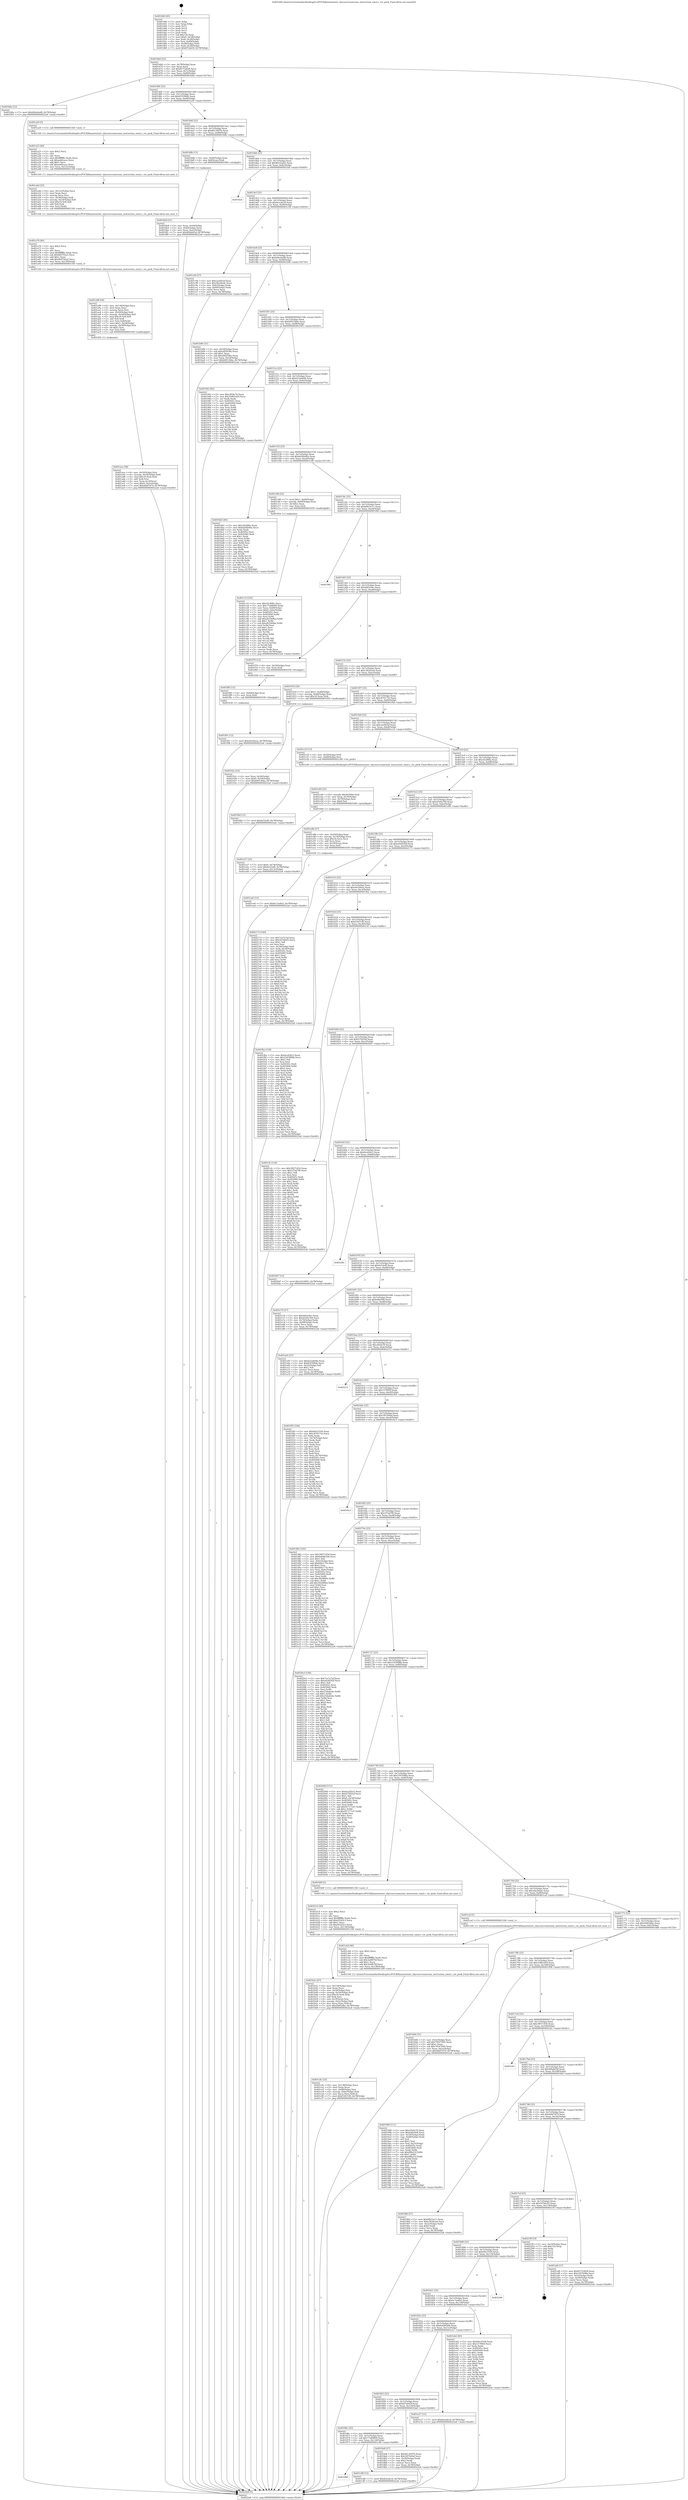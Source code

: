 digraph "0x401440" {
  label = "0x401440 (/mnt/c/Users/mathe/Desktop/tcc/POCII/binaries/extr_xhyvesrcvmmvmm_instruction_emul.c_vie_peek_Final-ollvm.out::main(0))"
  labelloc = "t"
  node[shape=record]

  Entry [label="",width=0.3,height=0.3,shape=circle,fillcolor=black,style=filled]
  "0x40146d" [label="{
     0x40146d [23]\l
     | [instrs]\l
     &nbsp;&nbsp;0x40146d \<+3\>: mov -0x78(%rbp),%eax\l
     &nbsp;&nbsp;0x401470 \<+2\>: mov %eax,%ecx\l
     &nbsp;&nbsp;0x401472 \<+6\>: sub $0x82752828,%ecx\l
     &nbsp;&nbsp;0x401478 \<+3\>: mov %eax,-0x7c(%rbp)\l
     &nbsp;&nbsp;0x40147b \<+3\>: mov %ecx,-0x80(%rbp)\l
     &nbsp;&nbsp;0x40147e \<+6\>: je 0000000000401b8a \<main+0x74a\>\l
  }"]
  "0x401b8a" [label="{
     0x401b8a [12]\l
     | [instrs]\l
     &nbsp;&nbsp;0x401b8a \<+7\>: movl $0xb06a4ad8,-0x78(%rbp)\l
     &nbsp;&nbsp;0x401b91 \<+5\>: jmp 00000000004022a6 \<main+0xe66\>\l
  }"]
  "0x401484" [label="{
     0x401484 [25]\l
     | [instrs]\l
     &nbsp;&nbsp;0x401484 \<+5\>: jmp 0000000000401489 \<main+0x49\>\l
     &nbsp;&nbsp;0x401489 \<+3\>: mov -0x7c(%rbp),%eax\l
     &nbsp;&nbsp;0x40148c \<+5\>: sub $0x8355f8db,%eax\l
     &nbsp;&nbsp;0x401491 \<+6\>: mov %eax,-0x84(%rbp)\l
     &nbsp;&nbsp;0x401497 \<+6\>: je 0000000000401a20 \<main+0x5e0\>\l
  }"]
  Exit [label="",width=0.3,height=0.3,shape=circle,fillcolor=black,style=filled,peripheries=2]
  "0x401a20" [label="{
     0x401a20 [5]\l
     | [instrs]\l
     &nbsp;&nbsp;0x401a20 \<+5\>: call 0000000000401160 \<next_i\>\l
     | [calls]\l
     &nbsp;&nbsp;0x401160 \{1\} (/mnt/c/Users/mathe/Desktop/tcc/POCII/binaries/extr_xhyvesrcvmmvmm_instruction_emul.c_vie_peek_Final-ollvm.out::next_i)\l
  }"]
  "0x40149d" [label="{
     0x40149d [25]\l
     | [instrs]\l
     &nbsp;&nbsp;0x40149d \<+5\>: jmp 00000000004014a2 \<main+0x62\>\l
     &nbsp;&nbsp;0x4014a2 \<+3\>: mov -0x7c(%rbp),%eax\l
     &nbsp;&nbsp;0x4014a5 \<+5\>: sub $0x8613497b,%eax\l
     &nbsp;&nbsp;0x4014aa \<+6\>: mov %eax,-0x88(%rbp)\l
     &nbsp;&nbsp;0x4014b0 \<+6\>: je 00000000004018db \<main+0x49b\>\l
  }"]
  "0x401f91" [label="{
     0x401f91 [12]\l
     | [instrs]\l
     &nbsp;&nbsp;0x401f91 \<+7\>: movl $0xe0e50eea,-0x78(%rbp)\l
     &nbsp;&nbsp;0x401f98 \<+5\>: jmp 00000000004022a6 \<main+0xe66\>\l
  }"]
  "0x4018db" [label="{
     0x4018db [13]\l
     | [instrs]\l
     &nbsp;&nbsp;0x4018db \<+4\>: mov -0x40(%rbp),%rax\l
     &nbsp;&nbsp;0x4018df \<+4\>: mov 0x8(%rax),%rdi\l
     &nbsp;&nbsp;0x4018e3 \<+5\>: call 0000000000401060 \<atoi@plt\>\l
     | [calls]\l
     &nbsp;&nbsp;0x401060 \{1\} (unknown)\l
  }"]
  "0x4014b6" [label="{
     0x4014b6 [25]\l
     | [instrs]\l
     &nbsp;&nbsp;0x4014b6 \<+5\>: jmp 00000000004014bb \<main+0x7b\>\l
     &nbsp;&nbsp;0x4014bb \<+3\>: mov -0x7c(%rbp),%eax\l
     &nbsp;&nbsp;0x4014be \<+5\>: sub $0x8b163a63,%eax\l
     &nbsp;&nbsp;0x4014c3 \<+6\>: mov %eax,-0x8c(%rbp)\l
     &nbsp;&nbsp;0x4014c9 \<+6\>: je 0000000000401fa9 \<main+0xb69\>\l
  }"]
  "0x401f85" [label="{
     0x401f85 [12]\l
     | [instrs]\l
     &nbsp;&nbsp;0x401f85 \<+4\>: mov -0x68(%rbp),%rax\l
     &nbsp;&nbsp;0x401f89 \<+3\>: mov %rax,%rdi\l
     &nbsp;&nbsp;0x401f8c \<+5\>: call 0000000000401030 \<free@plt\>\l
     | [calls]\l
     &nbsp;&nbsp;0x401030 \{1\} (unknown)\l
  }"]
  "0x401fa9" [label="{
     0x401fa9\l
  }", style=dashed]
  "0x4014cf" [label="{
     0x4014cf [25]\l
     | [instrs]\l
     &nbsp;&nbsp;0x4014cf \<+5\>: jmp 00000000004014d4 \<main+0x94\>\l
     &nbsp;&nbsp;0x4014d4 \<+3\>: mov -0x7c(%rbp),%eax\l
     &nbsp;&nbsp;0x4014d7 \<+5\>: sub $0x8ceedcc0,%eax\l
     &nbsp;&nbsp;0x4014dc \<+6\>: mov %eax,-0x90(%rbp)\l
     &nbsp;&nbsp;0x4014e2 \<+6\>: je 0000000000401c94 \<main+0x854\>\l
  }"]
  "0x401ea6" [label="{
     0x401ea6 [12]\l
     | [instrs]\l
     &nbsp;&nbsp;0x401ea6 \<+7\>: movl $0x6c7ae8a5,-0x78(%rbp)\l
     &nbsp;&nbsp;0x401ead \<+5\>: jmp 00000000004022a6 \<main+0xe66\>\l
  }"]
  "0x401c94" [label="{
     0x401c94 [27]\l
     | [instrs]\l
     &nbsp;&nbsp;0x401c94 \<+5\>: mov $0xcaed45af,%eax\l
     &nbsp;&nbsp;0x401c99 \<+5\>: mov $0x28a30edc,%ecx\l
     &nbsp;&nbsp;0x401c9e \<+3\>: mov -0x6c(%rbp),%edx\l
     &nbsp;&nbsp;0x401ca1 \<+3\>: cmp -0x60(%rbp),%edx\l
     &nbsp;&nbsp;0x401ca4 \<+3\>: cmovl %ecx,%eax\l
     &nbsp;&nbsp;0x401ca7 \<+3\>: mov %eax,-0x78(%rbp)\l
     &nbsp;&nbsp;0x401caa \<+5\>: jmp 00000000004022a6 \<main+0xe66\>\l
  }"]
  "0x4014e8" [label="{
     0x4014e8 [25]\l
     | [instrs]\l
     &nbsp;&nbsp;0x4014e8 \<+5\>: jmp 00000000004014ed \<main+0xad\>\l
     &nbsp;&nbsp;0x4014ed \<+3\>: mov -0x7c(%rbp),%eax\l
     &nbsp;&nbsp;0x4014f0 \<+5\>: sub $0xb06a4ad8,%eax\l
     &nbsp;&nbsp;0x4014f5 \<+6\>: mov %eax,-0x94(%rbp)\l
     &nbsp;&nbsp;0x4014fb \<+6\>: je 0000000000401b96 \<main+0x756\>\l
  }"]
  "0x401e57" [label="{
     0x401e57 [25]\l
     | [instrs]\l
     &nbsp;&nbsp;0x401e57 \<+7\>: movl $0x0,-0x74(%rbp)\l
     &nbsp;&nbsp;0x401e5e \<+7\>: movl $0x6e52ef0,-0x78(%rbp)\l
     &nbsp;&nbsp;0x401e65 \<+6\>: mov %eax,-0x13c(%rbp)\l
     &nbsp;&nbsp;0x401e6b \<+5\>: jmp 00000000004022a6 \<main+0xe66\>\l
  }"]
  "0x401b96" [label="{
     0x401b96 [31]\l
     | [instrs]\l
     &nbsp;&nbsp;0x401b96 \<+3\>: mov -0x54(%rbp),%eax\l
     &nbsp;&nbsp;0x401b99 \<+5\>: sub $0xa0f5038a,%eax\l
     &nbsp;&nbsp;0x401b9e \<+3\>: add $0x1,%eax\l
     &nbsp;&nbsp;0x401ba1 \<+5\>: add $0xa0f5038a,%eax\l
     &nbsp;&nbsp;0x401ba6 \<+3\>: mov %eax,-0x54(%rbp)\l
     &nbsp;&nbsp;0x401ba9 \<+7\>: movl $0xb0913b6e,-0x78(%rbp)\l
     &nbsp;&nbsp;0x401bb0 \<+5\>: jmp 00000000004022a6 \<main+0xe66\>\l
  }"]
  "0x401501" [label="{
     0x401501 [25]\l
     | [instrs]\l
     &nbsp;&nbsp;0x401501 \<+5\>: jmp 0000000000401506 \<main+0xc6\>\l
     &nbsp;&nbsp;0x401506 \<+3\>: mov -0x7c(%rbp),%eax\l
     &nbsp;&nbsp;0x401509 \<+5\>: sub $0xb0913b6e,%eax\l
     &nbsp;&nbsp;0x40150e \<+6\>: mov %eax,-0x98(%rbp)\l
     &nbsp;&nbsp;0x401514 \<+6\>: je 0000000000401943 \<main+0x503\>\l
  }"]
  "0x401e40" [label="{
     0x401e40 [23]\l
     | [instrs]\l
     &nbsp;&nbsp;0x401e40 \<+10\>: movabs $0x4030b6,%rdi\l
     &nbsp;&nbsp;0x401e4a \<+3\>: mov %eax,-0x70(%rbp)\l
     &nbsp;&nbsp;0x401e4d \<+3\>: mov -0x70(%rbp),%esi\l
     &nbsp;&nbsp;0x401e50 \<+2\>: mov $0x0,%al\l
     &nbsp;&nbsp;0x401e52 \<+5\>: call 0000000000401040 \<printf@plt\>\l
     | [calls]\l
     &nbsp;&nbsp;0x401040 \{1\} (unknown)\l
  }"]
  "0x401943" [label="{
     0x401943 [83]\l
     | [instrs]\l
     &nbsp;&nbsp;0x401943 \<+5\>: mov $0xc85de70,%eax\l
     &nbsp;&nbsp;0x401948 \<+5\>: mov $0x35881d29,%ecx\l
     &nbsp;&nbsp;0x40194d \<+2\>: xor %edx,%edx\l
     &nbsp;&nbsp;0x40194f \<+7\>: mov 0x40505c,%esi\l
     &nbsp;&nbsp;0x401956 \<+7\>: mov 0x405060,%edi\l
     &nbsp;&nbsp;0x40195d \<+3\>: sub $0x1,%edx\l
     &nbsp;&nbsp;0x401960 \<+3\>: mov %esi,%r8d\l
     &nbsp;&nbsp;0x401963 \<+3\>: add %edx,%r8d\l
     &nbsp;&nbsp;0x401966 \<+4\>: imul %r8d,%esi\l
     &nbsp;&nbsp;0x40196a \<+3\>: and $0x1,%esi\l
     &nbsp;&nbsp;0x40196d \<+3\>: cmp $0x0,%esi\l
     &nbsp;&nbsp;0x401970 \<+4\>: sete %r9b\l
     &nbsp;&nbsp;0x401974 \<+3\>: cmp $0xa,%edi\l
     &nbsp;&nbsp;0x401977 \<+4\>: setl %r10b\l
     &nbsp;&nbsp;0x40197b \<+3\>: mov %r9b,%r11b\l
     &nbsp;&nbsp;0x40197e \<+3\>: and %r10b,%r11b\l
     &nbsp;&nbsp;0x401981 \<+3\>: xor %r10b,%r9b\l
     &nbsp;&nbsp;0x401984 \<+3\>: or %r9b,%r11b\l
     &nbsp;&nbsp;0x401987 \<+4\>: test $0x1,%r11b\l
     &nbsp;&nbsp;0x40198b \<+3\>: cmovne %ecx,%eax\l
     &nbsp;&nbsp;0x40198e \<+3\>: mov %eax,-0x78(%rbp)\l
     &nbsp;&nbsp;0x401991 \<+5\>: jmp 00000000004022a6 \<main+0xe66\>\l
  }"]
  "0x40151a" [label="{
     0x40151a [25]\l
     | [instrs]\l
     &nbsp;&nbsp;0x40151a \<+5\>: jmp 000000000040151f \<main+0xdf\>\l
     &nbsp;&nbsp;0x40151f \<+3\>: mov -0x7c(%rbp),%eax\l
     &nbsp;&nbsp;0x401522 \<+5\>: sub $0xb22a644b,%eax\l
     &nbsp;&nbsp;0x401527 \<+6\>: mov %eax,-0x9c(%rbp)\l
     &nbsp;&nbsp;0x40152d \<+6\>: je 0000000000401bb5 \<main+0x775\>\l
  }"]
  "0x401cdc" [label="{
     0x401cdc [32]\l
     | [instrs]\l
     &nbsp;&nbsp;0x401cdc \<+6\>: mov -0x138(%rbp),%ecx\l
     &nbsp;&nbsp;0x401ce2 \<+3\>: imul %eax,%ecx\l
     &nbsp;&nbsp;0x401ce5 \<+4\>: mov -0x68(%rbp),%rsi\l
     &nbsp;&nbsp;0x401ce9 \<+4\>: movslq -0x6c(%rbp),%rdi\l
     &nbsp;&nbsp;0x401ced \<+3\>: mov %ecx,(%rsi,%rdi,4)\l
     &nbsp;&nbsp;0x401cf0 \<+7\>: movl $0xf1447cf0,-0x78(%rbp)\l
     &nbsp;&nbsp;0x401cf7 \<+5\>: jmp 00000000004022a6 \<main+0xe66\>\l
  }"]
  "0x401bb5" [label="{
     0x401bb5 [83]\l
     | [instrs]\l
     &nbsp;&nbsp;0x401bb5 \<+5\>: mov $0xcf2cf08a,%eax\l
     &nbsp;&nbsp;0x401bba \<+5\>: mov $0xbd26b40a,%ecx\l
     &nbsp;&nbsp;0x401bbf \<+2\>: xor %edx,%edx\l
     &nbsp;&nbsp;0x401bc1 \<+7\>: mov 0x40505c,%esi\l
     &nbsp;&nbsp;0x401bc8 \<+7\>: mov 0x405060,%edi\l
     &nbsp;&nbsp;0x401bcf \<+3\>: sub $0x1,%edx\l
     &nbsp;&nbsp;0x401bd2 \<+3\>: mov %esi,%r8d\l
     &nbsp;&nbsp;0x401bd5 \<+3\>: add %edx,%r8d\l
     &nbsp;&nbsp;0x401bd8 \<+4\>: imul %r8d,%esi\l
     &nbsp;&nbsp;0x401bdc \<+3\>: and $0x1,%esi\l
     &nbsp;&nbsp;0x401bdf \<+3\>: cmp $0x0,%esi\l
     &nbsp;&nbsp;0x401be2 \<+4\>: sete %r9b\l
     &nbsp;&nbsp;0x401be6 \<+3\>: cmp $0xa,%edi\l
     &nbsp;&nbsp;0x401be9 \<+4\>: setl %r10b\l
     &nbsp;&nbsp;0x401bed \<+3\>: mov %r9b,%r11b\l
     &nbsp;&nbsp;0x401bf0 \<+3\>: and %r10b,%r11b\l
     &nbsp;&nbsp;0x401bf3 \<+3\>: xor %r10b,%r9b\l
     &nbsp;&nbsp;0x401bf6 \<+3\>: or %r9b,%r11b\l
     &nbsp;&nbsp;0x401bf9 \<+4\>: test $0x1,%r11b\l
     &nbsp;&nbsp;0x401bfd \<+3\>: cmovne %ecx,%eax\l
     &nbsp;&nbsp;0x401c00 \<+3\>: mov %eax,-0x78(%rbp)\l
     &nbsp;&nbsp;0x401c03 \<+5\>: jmp 00000000004022a6 \<main+0xe66\>\l
  }"]
  "0x401533" [label="{
     0x401533 [25]\l
     | [instrs]\l
     &nbsp;&nbsp;0x401533 \<+5\>: jmp 0000000000401538 \<main+0xf8\>\l
     &nbsp;&nbsp;0x401538 \<+3\>: mov -0x7c(%rbp),%eax\l
     &nbsp;&nbsp;0x40153b \<+5\>: sub $0xbd26b40a,%eax\l
     &nbsp;&nbsp;0x401540 \<+6\>: mov %eax,-0xa0(%rbp)\l
     &nbsp;&nbsp;0x401546 \<+6\>: je 0000000000401c08 \<main+0x7c8\>\l
  }"]
  "0x401cb4" [label="{
     0x401cb4 [40]\l
     | [instrs]\l
     &nbsp;&nbsp;0x401cb4 \<+5\>: mov $0x2,%ecx\l
     &nbsp;&nbsp;0x401cb9 \<+1\>: cltd\l
     &nbsp;&nbsp;0x401cba \<+2\>: idiv %ecx\l
     &nbsp;&nbsp;0x401cbc \<+6\>: imul $0xfffffffe,%edx,%ecx\l
     &nbsp;&nbsp;0x401cc2 \<+6\>: sub $0x3a4f67bf,%ecx\l
     &nbsp;&nbsp;0x401cc8 \<+3\>: add $0x1,%ecx\l
     &nbsp;&nbsp;0x401ccb \<+6\>: add $0x3a4f67bf,%ecx\l
     &nbsp;&nbsp;0x401cd1 \<+6\>: mov %ecx,-0x138(%rbp)\l
     &nbsp;&nbsp;0x401cd7 \<+5\>: call 0000000000401160 \<next_i\>\l
     | [calls]\l
     &nbsp;&nbsp;0x401160 \{1\} (/mnt/c/Users/mathe/Desktop/tcc/POCII/binaries/extr_xhyvesrcvmmvmm_instruction_emul.c_vie_peek_Final-ollvm.out::next_i)\l
  }"]
  "0x401c08" [label="{
     0x401c08 [23]\l
     | [instrs]\l
     &nbsp;&nbsp;0x401c08 \<+7\>: movl $0x1,-0x60(%rbp)\l
     &nbsp;&nbsp;0x401c0f \<+4\>: movslq -0x60(%rbp),%rax\l
     &nbsp;&nbsp;0x401c13 \<+4\>: shl $0x2,%rax\l
     &nbsp;&nbsp;0x401c17 \<+3\>: mov %rax,%rdi\l
     &nbsp;&nbsp;0x401c1a \<+5\>: call 0000000000401050 \<malloc@plt\>\l
     | [calls]\l
     &nbsp;&nbsp;0x401050 \{1\} (unknown)\l
  }"]
  "0x40154c" [label="{
     0x40154c [25]\l
     | [instrs]\l
     &nbsp;&nbsp;0x40154c \<+5\>: jmp 0000000000401551 \<main+0x111\>\l
     &nbsp;&nbsp;0x401551 \<+3\>: mov -0x7c(%rbp),%eax\l
     &nbsp;&nbsp;0x401554 \<+5\>: sub $0xbfb53e11,%eax\l
     &nbsp;&nbsp;0x401559 \<+6\>: mov %eax,-0xa4(%rbp)\l
     &nbsp;&nbsp;0x40155f \<+6\>: je 0000000000401f9d \<main+0xb5d\>\l
  }"]
  "0x401885" [label="{
     0x401885\l
  }", style=dashed]
  "0x401f9d" [label="{
     0x401f9d\l
  }", style=dashed]
  "0x401565" [label="{
     0x401565 [25]\l
     | [instrs]\l
     &nbsp;&nbsp;0x401565 \<+5\>: jmp 000000000040156a \<main+0x12a\>\l
     &nbsp;&nbsp;0x40156a \<+3\>: mov -0x7c(%rbp),%eax\l
     &nbsp;&nbsp;0x40156d \<+5\>: sub $0xbfd3e9ec,%eax\l
     &nbsp;&nbsp;0x401572 \<+6\>: mov %eax,-0xa8(%rbp)\l
     &nbsp;&nbsp;0x401578 \<+6\>: je 0000000000401f79 \<main+0xb39\>\l
  }"]
  "0x401c88" [label="{
     0x401c88 [12]\l
     | [instrs]\l
     &nbsp;&nbsp;0x401c88 \<+7\>: movl $0x8ceedcc0,-0x78(%rbp)\l
     &nbsp;&nbsp;0x401c8f \<+5\>: jmp 00000000004022a6 \<main+0xe66\>\l
  }"]
  "0x401f79" [label="{
     0x401f79 [12]\l
     | [instrs]\l
     &nbsp;&nbsp;0x401f79 \<+4\>: mov -0x50(%rbp),%rax\l
     &nbsp;&nbsp;0x401f7d \<+3\>: mov %rax,%rdi\l
     &nbsp;&nbsp;0x401f80 \<+5\>: call 0000000000401030 \<free@plt\>\l
     | [calls]\l
     &nbsp;&nbsp;0x401030 \{1\} (unknown)\l
  }"]
  "0x40157e" [label="{
     0x40157e [25]\l
     | [instrs]\l
     &nbsp;&nbsp;0x40157e \<+5\>: jmp 0000000000401583 \<main+0x143\>\l
     &nbsp;&nbsp;0x401583 \<+3\>: mov -0x7c(%rbp),%eax\l
     &nbsp;&nbsp;0x401586 \<+5\>: sub $0xc36262a4,%eax\l
     &nbsp;&nbsp;0x40158b \<+6\>: mov %eax,-0xac(%rbp)\l
     &nbsp;&nbsp;0x401591 \<+6\>: je 0000000000401918 \<main+0x4d8\>\l
  }"]
  "0x401c1f" [label="{
     0x401c1f [105]\l
     | [instrs]\l
     &nbsp;&nbsp;0x401c1f \<+5\>: mov $0xcf2cf08a,%ecx\l
     &nbsp;&nbsp;0x401c24 \<+5\>: mov $0x77a84609,%edx\l
     &nbsp;&nbsp;0x401c29 \<+4\>: mov %rax,-0x68(%rbp)\l
     &nbsp;&nbsp;0x401c2d \<+7\>: movl $0x0,-0x6c(%rbp)\l
     &nbsp;&nbsp;0x401c34 \<+7\>: mov 0x40505c,%esi\l
     &nbsp;&nbsp;0x401c3b \<+8\>: mov 0x405060,%r8d\l
     &nbsp;&nbsp;0x401c43 \<+3\>: mov %esi,%r9d\l
     &nbsp;&nbsp;0x401c46 \<+7\>: add $0xa833b9ba,%r9d\l
     &nbsp;&nbsp;0x401c4d \<+4\>: sub $0x1,%r9d\l
     &nbsp;&nbsp;0x401c51 \<+7\>: sub $0xa833b9ba,%r9d\l
     &nbsp;&nbsp;0x401c58 \<+4\>: imul %r9d,%esi\l
     &nbsp;&nbsp;0x401c5c \<+3\>: and $0x1,%esi\l
     &nbsp;&nbsp;0x401c5f \<+3\>: cmp $0x0,%esi\l
     &nbsp;&nbsp;0x401c62 \<+4\>: sete %r10b\l
     &nbsp;&nbsp;0x401c66 \<+4\>: cmp $0xa,%r8d\l
     &nbsp;&nbsp;0x401c6a \<+4\>: setl %r11b\l
     &nbsp;&nbsp;0x401c6e \<+3\>: mov %r10b,%bl\l
     &nbsp;&nbsp;0x401c71 \<+3\>: and %r11b,%bl\l
     &nbsp;&nbsp;0x401c74 \<+3\>: xor %r11b,%r10b\l
     &nbsp;&nbsp;0x401c77 \<+3\>: or %r10b,%bl\l
     &nbsp;&nbsp;0x401c7a \<+3\>: test $0x1,%bl\l
     &nbsp;&nbsp;0x401c7d \<+3\>: cmovne %edx,%ecx\l
     &nbsp;&nbsp;0x401c80 \<+3\>: mov %ecx,-0x78(%rbp)\l
     &nbsp;&nbsp;0x401c83 \<+5\>: jmp 00000000004022a6 \<main+0xe66\>\l
  }"]
  "0x401918" [label="{
     0x401918 [20]\l
     | [instrs]\l
     &nbsp;&nbsp;0x401918 \<+7\>: movl $0x1,-0x48(%rbp)\l
     &nbsp;&nbsp;0x40191f \<+4\>: movslq -0x48(%rbp),%rax\l
     &nbsp;&nbsp;0x401923 \<+4\>: imul $0x18,%rax,%rdi\l
     &nbsp;&nbsp;0x401927 \<+5\>: call 0000000000401050 \<malloc@plt\>\l
     | [calls]\l
     &nbsp;&nbsp;0x401050 \{1\} (unknown)\l
  }"]
  "0x401597" [label="{
     0x401597 [25]\l
     | [instrs]\l
     &nbsp;&nbsp;0x401597 \<+5\>: jmp 000000000040159c \<main+0x15c\>\l
     &nbsp;&nbsp;0x40159c \<+3\>: mov -0x7c(%rbp),%eax\l
     &nbsp;&nbsp;0x40159f \<+5\>: sub $0xc870173e,%eax\l
     &nbsp;&nbsp;0x4015a4 \<+6\>: mov %eax,-0xb0(%rbp)\l
     &nbsp;&nbsp;0x4015aa \<+6\>: je 0000000000401f6d \<main+0xb2d\>\l
  }"]
  "0x401b3c" [label="{
     0x401b3c [47]\l
     | [instrs]\l
     &nbsp;&nbsp;0x401b3c \<+6\>: mov -0x134(%rbp),%ecx\l
     &nbsp;&nbsp;0x401b42 \<+3\>: imul %eax,%ecx\l
     &nbsp;&nbsp;0x401b45 \<+4\>: mov -0x50(%rbp),%rsi\l
     &nbsp;&nbsp;0x401b49 \<+4\>: movslq -0x54(%rbp),%rdi\l
     &nbsp;&nbsp;0x401b4d \<+4\>: imul $0x18,%rdi,%rdi\l
     &nbsp;&nbsp;0x401b51 \<+3\>: add %rdi,%rsi\l
     &nbsp;&nbsp;0x401b54 \<+4\>: mov 0x10(%rsi),%rsi\l
     &nbsp;&nbsp;0x401b58 \<+4\>: movslq -0x5c(%rbp),%rdi\l
     &nbsp;&nbsp;0x401b5c \<+3\>: mov %ecx,(%rsi,%rdi,4)\l
     &nbsp;&nbsp;0x401b5f \<+7\>: movl $0x2bf45dbe,-0x78(%rbp)\l
     &nbsp;&nbsp;0x401b66 \<+5\>: jmp 00000000004022a6 \<main+0xe66\>\l
  }"]
  "0x401f6d" [label="{
     0x401f6d [12]\l
     | [instrs]\l
     &nbsp;&nbsp;0x401f6d \<+7\>: movl $0x6e52ef0,-0x78(%rbp)\l
     &nbsp;&nbsp;0x401f74 \<+5\>: jmp 00000000004022a6 \<main+0xe66\>\l
  }"]
  "0x4015b0" [label="{
     0x4015b0 [25]\l
     | [instrs]\l
     &nbsp;&nbsp;0x4015b0 \<+5\>: jmp 00000000004015b5 \<main+0x175\>\l
     &nbsp;&nbsp;0x4015b5 \<+3\>: mov -0x7c(%rbp),%eax\l
     &nbsp;&nbsp;0x4015b8 \<+5\>: sub $0xcaed45af,%eax\l
     &nbsp;&nbsp;0x4015bd \<+6\>: mov %eax,-0xb4(%rbp)\l
     &nbsp;&nbsp;0x4015c3 \<+6\>: je 0000000000401e33 \<main+0x9f3\>\l
  }"]
  "0x401b14" [label="{
     0x401b14 [40]\l
     | [instrs]\l
     &nbsp;&nbsp;0x401b14 \<+5\>: mov $0x2,%ecx\l
     &nbsp;&nbsp;0x401b19 \<+1\>: cltd\l
     &nbsp;&nbsp;0x401b1a \<+2\>: idiv %ecx\l
     &nbsp;&nbsp;0x401b1c \<+6\>: imul $0xfffffffe,%edx,%ecx\l
     &nbsp;&nbsp;0x401b22 \<+6\>: add $0xd35d3c3,%ecx\l
     &nbsp;&nbsp;0x401b28 \<+3\>: add $0x1,%ecx\l
     &nbsp;&nbsp;0x401b2b \<+6\>: sub $0xd35d3c3,%ecx\l
     &nbsp;&nbsp;0x401b31 \<+6\>: mov %ecx,-0x134(%rbp)\l
     &nbsp;&nbsp;0x401b37 \<+5\>: call 0000000000401160 \<next_i\>\l
     | [calls]\l
     &nbsp;&nbsp;0x401160 \{1\} (/mnt/c/Users/mathe/Desktop/tcc/POCII/binaries/extr_xhyvesrcvmmvmm_instruction_emul.c_vie_peek_Final-ollvm.out::next_i)\l
  }"]
  "0x401e33" [label="{
     0x401e33 [13]\l
     | [instrs]\l
     &nbsp;&nbsp;0x401e33 \<+4\>: mov -0x50(%rbp),%rdi\l
     &nbsp;&nbsp;0x401e37 \<+4\>: mov -0x68(%rbp),%rsi\l
     &nbsp;&nbsp;0x401e3b \<+5\>: call 0000000000401240 \<vie_peek\>\l
     | [calls]\l
     &nbsp;&nbsp;0x401240 \{1\} (/mnt/c/Users/mathe/Desktop/tcc/POCII/binaries/extr_xhyvesrcvmmvmm_instruction_emul.c_vie_peek_Final-ollvm.out::vie_peek)\l
  }"]
  "0x4015c9" [label="{
     0x4015c9 [25]\l
     | [instrs]\l
     &nbsp;&nbsp;0x4015c9 \<+5\>: jmp 00000000004015ce \<main+0x18e\>\l
     &nbsp;&nbsp;0x4015ce \<+3\>: mov -0x7c(%rbp),%eax\l
     &nbsp;&nbsp;0x4015d1 \<+5\>: sub $0xcf2cf08a,%eax\l
     &nbsp;&nbsp;0x4015d6 \<+6\>: mov %eax,-0xb8(%rbp)\l
     &nbsp;&nbsp;0x4015dc \<+6\>: je 000000000040221e \<main+0xdde\>\l
  }"]
  "0x401ace" [label="{
     0x401ace [38]\l
     | [instrs]\l
     &nbsp;&nbsp;0x401ace \<+4\>: mov -0x50(%rbp),%rsi\l
     &nbsp;&nbsp;0x401ad2 \<+4\>: movslq -0x54(%rbp),%rdi\l
     &nbsp;&nbsp;0x401ad6 \<+4\>: imul $0x18,%rdi,%rdi\l
     &nbsp;&nbsp;0x401ada \<+3\>: add %rdi,%rsi\l
     &nbsp;&nbsp;0x401add \<+4\>: mov %rax,0x10(%rsi)\l
     &nbsp;&nbsp;0x401ae1 \<+7\>: movl $0x0,-0x5c(%rbp)\l
     &nbsp;&nbsp;0x401ae8 \<+7\>: movl $0x44bf7d79,-0x78(%rbp)\l
     &nbsp;&nbsp;0x401aef \<+5\>: jmp 00000000004022a6 \<main+0xe66\>\l
  }"]
  "0x40221e" [label="{
     0x40221e\l
  }", style=dashed]
  "0x4015e2" [label="{
     0x4015e2 [25]\l
     | [instrs]\l
     &nbsp;&nbsp;0x4015e2 \<+5\>: jmp 00000000004015e7 \<main+0x1a7\>\l
     &nbsp;&nbsp;0x4015e7 \<+3\>: mov -0x7c(%rbp),%eax\l
     &nbsp;&nbsp;0x4015ea \<+5\>: sub $0xd1b9a7b0,%eax\l
     &nbsp;&nbsp;0x4015ef \<+6\>: mov %eax,-0xbc(%rbp)\l
     &nbsp;&nbsp;0x4015f5 \<+6\>: je 0000000000401e8b \<main+0xa4b\>\l
  }"]
  "0x401a98" [label="{
     0x401a98 [54]\l
     | [instrs]\l
     &nbsp;&nbsp;0x401a98 \<+6\>: mov -0x130(%rbp),%ecx\l
     &nbsp;&nbsp;0x401a9e \<+3\>: imul %eax,%ecx\l
     &nbsp;&nbsp;0x401aa1 \<+3\>: movslq %ecx,%rsi\l
     &nbsp;&nbsp;0x401aa4 \<+4\>: mov -0x50(%rbp),%rdi\l
     &nbsp;&nbsp;0x401aa8 \<+4\>: movslq -0x54(%rbp),%r8\l
     &nbsp;&nbsp;0x401aac \<+4\>: imul $0x18,%r8,%r8\l
     &nbsp;&nbsp;0x401ab0 \<+3\>: add %r8,%rdi\l
     &nbsp;&nbsp;0x401ab3 \<+4\>: mov %rsi,0x8(%rdi)\l
     &nbsp;&nbsp;0x401ab7 \<+7\>: movl $0x1,-0x58(%rbp)\l
     &nbsp;&nbsp;0x401abe \<+4\>: movslq -0x58(%rbp),%rsi\l
     &nbsp;&nbsp;0x401ac2 \<+4\>: shl $0x2,%rsi\l
     &nbsp;&nbsp;0x401ac6 \<+3\>: mov %rsi,%rdi\l
     &nbsp;&nbsp;0x401ac9 \<+5\>: call 0000000000401050 \<malloc@plt\>\l
     | [calls]\l
     &nbsp;&nbsp;0x401050 \{1\} (unknown)\l
  }"]
  "0x401e8b" [label="{
     0x401e8b [27]\l
     | [instrs]\l
     &nbsp;&nbsp;0x401e8b \<+4\>: mov -0x50(%rbp),%rax\l
     &nbsp;&nbsp;0x401e8f \<+4\>: movslq -0x74(%rbp),%rcx\l
     &nbsp;&nbsp;0x401e93 \<+4\>: imul $0x18,%rcx,%rcx\l
     &nbsp;&nbsp;0x401e97 \<+3\>: add %rcx,%rax\l
     &nbsp;&nbsp;0x401e9a \<+4\>: mov 0x10(%rax),%rax\l
     &nbsp;&nbsp;0x401e9e \<+3\>: mov %rax,%rdi\l
     &nbsp;&nbsp;0x401ea1 \<+5\>: call 0000000000401030 \<free@plt\>\l
     | [calls]\l
     &nbsp;&nbsp;0x401030 \{1\} (unknown)\l
  }"]
  "0x4015fb" [label="{
     0x4015fb [25]\l
     | [instrs]\l
     &nbsp;&nbsp;0x4015fb \<+5\>: jmp 0000000000401600 \<main+0x1c0\>\l
     &nbsp;&nbsp;0x401600 \<+3\>: mov -0x7c(%rbp),%eax\l
     &nbsp;&nbsp;0x401603 \<+5\>: sub $0xe028592f,%eax\l
     &nbsp;&nbsp;0x401608 \<+6\>: mov %eax,-0xc0(%rbp)\l
     &nbsp;&nbsp;0x40160e \<+6\>: je 0000000000402173 \<main+0xd33\>\l
  }"]
  "0x401a70" [label="{
     0x401a70 [40]\l
     | [instrs]\l
     &nbsp;&nbsp;0x401a70 \<+5\>: mov $0x2,%ecx\l
     &nbsp;&nbsp;0x401a75 \<+1\>: cltd\l
     &nbsp;&nbsp;0x401a76 \<+2\>: idiv %ecx\l
     &nbsp;&nbsp;0x401a78 \<+6\>: imul $0xfffffffe,%edx,%ecx\l
     &nbsp;&nbsp;0x401a7e \<+6\>: sub $0x4b9792a5,%ecx\l
     &nbsp;&nbsp;0x401a84 \<+3\>: add $0x1,%ecx\l
     &nbsp;&nbsp;0x401a87 \<+6\>: add $0x4b9792a5,%ecx\l
     &nbsp;&nbsp;0x401a8d \<+6\>: mov %ecx,-0x130(%rbp)\l
     &nbsp;&nbsp;0x401a93 \<+5\>: call 0000000000401160 \<next_i\>\l
     | [calls]\l
     &nbsp;&nbsp;0x401160 \{1\} (/mnt/c/Users/mathe/Desktop/tcc/POCII/binaries/extr_xhyvesrcvmmvmm_instruction_emul.c_vie_peek_Final-ollvm.out::next_i)\l
  }"]
  "0x402173" [label="{
     0x402173 [140]\l
     | [instrs]\l
     &nbsp;&nbsp;0x402173 \<+5\>: mov $0x7ce7a7af,%eax\l
     &nbsp;&nbsp;0x402178 \<+5\>: mov $0x507bfc05,%ecx\l
     &nbsp;&nbsp;0x40217d \<+2\>: mov $0x1,%dl\l
     &nbsp;&nbsp;0x40217f \<+2\>: xor %esi,%esi\l
     &nbsp;&nbsp;0x402181 \<+3\>: mov -0x34(%rbp),%edi\l
     &nbsp;&nbsp;0x402184 \<+3\>: mov %edi,-0x24(%rbp)\l
     &nbsp;&nbsp;0x402187 \<+7\>: mov 0x40505c,%edi\l
     &nbsp;&nbsp;0x40218e \<+8\>: mov 0x405060,%r8d\l
     &nbsp;&nbsp;0x402196 \<+3\>: sub $0x1,%esi\l
     &nbsp;&nbsp;0x402199 \<+3\>: mov %edi,%r9d\l
     &nbsp;&nbsp;0x40219c \<+3\>: add %esi,%r9d\l
     &nbsp;&nbsp;0x40219f \<+4\>: imul %r9d,%edi\l
     &nbsp;&nbsp;0x4021a3 \<+3\>: and $0x1,%edi\l
     &nbsp;&nbsp;0x4021a6 \<+3\>: cmp $0x0,%edi\l
     &nbsp;&nbsp;0x4021a9 \<+4\>: sete %r10b\l
     &nbsp;&nbsp;0x4021ad \<+4\>: cmp $0xa,%r8d\l
     &nbsp;&nbsp;0x4021b1 \<+4\>: setl %r11b\l
     &nbsp;&nbsp;0x4021b5 \<+3\>: mov %r10b,%bl\l
     &nbsp;&nbsp;0x4021b8 \<+3\>: xor $0xff,%bl\l
     &nbsp;&nbsp;0x4021bb \<+3\>: mov %r11b,%r14b\l
     &nbsp;&nbsp;0x4021be \<+4\>: xor $0xff,%r14b\l
     &nbsp;&nbsp;0x4021c2 \<+3\>: xor $0x0,%dl\l
     &nbsp;&nbsp;0x4021c5 \<+3\>: mov %bl,%r15b\l
     &nbsp;&nbsp;0x4021c8 \<+4\>: and $0x0,%r15b\l
     &nbsp;&nbsp;0x4021cc \<+3\>: and %dl,%r10b\l
     &nbsp;&nbsp;0x4021cf \<+3\>: mov %r14b,%r12b\l
     &nbsp;&nbsp;0x4021d2 \<+4\>: and $0x0,%r12b\l
     &nbsp;&nbsp;0x4021d6 \<+3\>: and %dl,%r11b\l
     &nbsp;&nbsp;0x4021d9 \<+3\>: or %r10b,%r15b\l
     &nbsp;&nbsp;0x4021dc \<+3\>: or %r11b,%r12b\l
     &nbsp;&nbsp;0x4021df \<+3\>: xor %r12b,%r15b\l
     &nbsp;&nbsp;0x4021e2 \<+3\>: or %r14b,%bl\l
     &nbsp;&nbsp;0x4021e5 \<+3\>: xor $0xff,%bl\l
     &nbsp;&nbsp;0x4021e8 \<+3\>: or $0x0,%dl\l
     &nbsp;&nbsp;0x4021eb \<+2\>: and %dl,%bl\l
     &nbsp;&nbsp;0x4021ed \<+3\>: or %bl,%r15b\l
     &nbsp;&nbsp;0x4021f0 \<+4\>: test $0x1,%r15b\l
     &nbsp;&nbsp;0x4021f4 \<+3\>: cmovne %ecx,%eax\l
     &nbsp;&nbsp;0x4021f7 \<+3\>: mov %eax,-0x78(%rbp)\l
     &nbsp;&nbsp;0x4021fa \<+5\>: jmp 00000000004022a6 \<main+0xe66\>\l
  }"]
  "0x401614" [label="{
     0x401614 [25]\l
     | [instrs]\l
     &nbsp;&nbsp;0x401614 \<+5\>: jmp 0000000000401619 \<main+0x1d9\>\l
     &nbsp;&nbsp;0x401619 \<+3\>: mov -0x7c(%rbp),%eax\l
     &nbsp;&nbsp;0x40161c \<+5\>: sub $0xe0e50eea,%eax\l
     &nbsp;&nbsp;0x401621 \<+6\>: mov %eax,-0xc4(%rbp)\l
     &nbsp;&nbsp;0x401627 \<+6\>: je 0000000000401fba \<main+0xb7a\>\l
  }"]
  "0x401a4d" [label="{
     0x401a4d [35]\l
     | [instrs]\l
     &nbsp;&nbsp;0x401a4d \<+6\>: mov -0x12c(%rbp),%ecx\l
     &nbsp;&nbsp;0x401a53 \<+3\>: imul %eax,%ecx\l
     &nbsp;&nbsp;0x401a56 \<+3\>: movslq %ecx,%rsi\l
     &nbsp;&nbsp;0x401a59 \<+4\>: mov -0x50(%rbp),%rdi\l
     &nbsp;&nbsp;0x401a5d \<+4\>: movslq -0x54(%rbp),%r8\l
     &nbsp;&nbsp;0x401a61 \<+4\>: imul $0x18,%r8,%r8\l
     &nbsp;&nbsp;0x401a65 \<+3\>: add %r8,%rdi\l
     &nbsp;&nbsp;0x401a68 \<+3\>: mov %rsi,(%rdi)\l
     &nbsp;&nbsp;0x401a6b \<+5\>: call 0000000000401160 \<next_i\>\l
     | [calls]\l
     &nbsp;&nbsp;0x401160 \{1\} (/mnt/c/Users/mathe/Desktop/tcc/POCII/binaries/extr_xhyvesrcvmmvmm_instruction_emul.c_vie_peek_Final-ollvm.out::next_i)\l
  }"]
  "0x401fba" [label="{
     0x401fba [134]\l
     | [instrs]\l
     &nbsp;&nbsp;0x401fba \<+5\>: mov $0xfecd2bc5,%eax\l
     &nbsp;&nbsp;0x401fbf \<+5\>: mov $0x2243988b,%ecx\l
     &nbsp;&nbsp;0x401fc4 \<+2\>: mov $0x1,%dl\l
     &nbsp;&nbsp;0x401fc6 \<+2\>: xor %esi,%esi\l
     &nbsp;&nbsp;0x401fc8 \<+7\>: mov 0x40505c,%edi\l
     &nbsp;&nbsp;0x401fcf \<+8\>: mov 0x405060,%r8d\l
     &nbsp;&nbsp;0x401fd7 \<+3\>: sub $0x1,%esi\l
     &nbsp;&nbsp;0x401fda \<+3\>: mov %edi,%r9d\l
     &nbsp;&nbsp;0x401fdd \<+3\>: add %esi,%r9d\l
     &nbsp;&nbsp;0x401fe0 \<+4\>: imul %r9d,%edi\l
     &nbsp;&nbsp;0x401fe4 \<+3\>: and $0x1,%edi\l
     &nbsp;&nbsp;0x401fe7 \<+3\>: cmp $0x0,%edi\l
     &nbsp;&nbsp;0x401fea \<+4\>: sete %r10b\l
     &nbsp;&nbsp;0x401fee \<+4\>: cmp $0xa,%r8d\l
     &nbsp;&nbsp;0x401ff2 \<+4\>: setl %r11b\l
     &nbsp;&nbsp;0x401ff6 \<+3\>: mov %r10b,%bl\l
     &nbsp;&nbsp;0x401ff9 \<+3\>: xor $0xff,%bl\l
     &nbsp;&nbsp;0x401ffc \<+3\>: mov %r11b,%r14b\l
     &nbsp;&nbsp;0x401fff \<+4\>: xor $0xff,%r14b\l
     &nbsp;&nbsp;0x402003 \<+3\>: xor $0x0,%dl\l
     &nbsp;&nbsp;0x402006 \<+3\>: mov %bl,%r15b\l
     &nbsp;&nbsp;0x402009 \<+4\>: and $0x0,%r15b\l
     &nbsp;&nbsp;0x40200d \<+3\>: and %dl,%r10b\l
     &nbsp;&nbsp;0x402010 \<+3\>: mov %r14b,%r12b\l
     &nbsp;&nbsp;0x402013 \<+4\>: and $0x0,%r12b\l
     &nbsp;&nbsp;0x402017 \<+3\>: and %dl,%r11b\l
     &nbsp;&nbsp;0x40201a \<+3\>: or %r10b,%r15b\l
     &nbsp;&nbsp;0x40201d \<+3\>: or %r11b,%r12b\l
     &nbsp;&nbsp;0x402020 \<+3\>: xor %r12b,%r15b\l
     &nbsp;&nbsp;0x402023 \<+3\>: or %r14b,%bl\l
     &nbsp;&nbsp;0x402026 \<+3\>: xor $0xff,%bl\l
     &nbsp;&nbsp;0x402029 \<+3\>: or $0x0,%dl\l
     &nbsp;&nbsp;0x40202c \<+2\>: and %dl,%bl\l
     &nbsp;&nbsp;0x40202e \<+3\>: or %bl,%r15b\l
     &nbsp;&nbsp;0x402031 \<+4\>: test $0x1,%r15b\l
     &nbsp;&nbsp;0x402035 \<+3\>: cmovne %ecx,%eax\l
     &nbsp;&nbsp;0x402038 \<+3\>: mov %eax,-0x78(%rbp)\l
     &nbsp;&nbsp;0x40203b \<+5\>: jmp 00000000004022a6 \<main+0xe66\>\l
  }"]
  "0x40162d" [label="{
     0x40162d [25]\l
     | [instrs]\l
     &nbsp;&nbsp;0x40162d \<+5\>: jmp 0000000000401632 \<main+0x1f2\>\l
     &nbsp;&nbsp;0x401632 \<+3\>: mov -0x7c(%rbp),%eax\l
     &nbsp;&nbsp;0x401635 \<+5\>: sub $0xf1447cf0,%eax\l
     &nbsp;&nbsp;0x40163a \<+6\>: mov %eax,-0xc8(%rbp)\l
     &nbsp;&nbsp;0x401640 \<+6\>: je 0000000000401cfc \<main+0x8bc\>\l
  }"]
  "0x401a25" [label="{
     0x401a25 [40]\l
     | [instrs]\l
     &nbsp;&nbsp;0x401a25 \<+5\>: mov $0x2,%ecx\l
     &nbsp;&nbsp;0x401a2a \<+1\>: cltd\l
     &nbsp;&nbsp;0x401a2b \<+2\>: idiv %ecx\l
     &nbsp;&nbsp;0x401a2d \<+6\>: imul $0xfffffffe,%edx,%ecx\l
     &nbsp;&nbsp;0x401a33 \<+6\>: sub $0xae66cace,%ecx\l
     &nbsp;&nbsp;0x401a39 \<+3\>: add $0x1,%ecx\l
     &nbsp;&nbsp;0x401a3c \<+6\>: add $0xae66cace,%ecx\l
     &nbsp;&nbsp;0x401a42 \<+6\>: mov %ecx,-0x12c(%rbp)\l
     &nbsp;&nbsp;0x401a48 \<+5\>: call 0000000000401160 \<next_i\>\l
     | [calls]\l
     &nbsp;&nbsp;0x401160 \{1\} (/mnt/c/Users/mathe/Desktop/tcc/POCII/binaries/extr_xhyvesrcvmmvmm_instruction_emul.c_vie_peek_Final-ollvm.out::next_i)\l
  }"]
  "0x401cfc" [label="{
     0x401cfc [134]\l
     | [instrs]\l
     &nbsp;&nbsp;0x401cfc \<+5\>: mov $0x39071450,%eax\l
     &nbsp;&nbsp;0x401d01 \<+5\>: mov $0x1f7ad7f0,%ecx\l
     &nbsp;&nbsp;0x401d06 \<+2\>: mov $0x1,%dl\l
     &nbsp;&nbsp;0x401d08 \<+2\>: xor %esi,%esi\l
     &nbsp;&nbsp;0x401d0a \<+7\>: mov 0x40505c,%edi\l
     &nbsp;&nbsp;0x401d11 \<+8\>: mov 0x405060,%r8d\l
     &nbsp;&nbsp;0x401d19 \<+3\>: sub $0x1,%esi\l
     &nbsp;&nbsp;0x401d1c \<+3\>: mov %edi,%r9d\l
     &nbsp;&nbsp;0x401d1f \<+3\>: add %esi,%r9d\l
     &nbsp;&nbsp;0x401d22 \<+4\>: imul %r9d,%edi\l
     &nbsp;&nbsp;0x401d26 \<+3\>: and $0x1,%edi\l
     &nbsp;&nbsp;0x401d29 \<+3\>: cmp $0x0,%edi\l
     &nbsp;&nbsp;0x401d2c \<+4\>: sete %r10b\l
     &nbsp;&nbsp;0x401d30 \<+4\>: cmp $0xa,%r8d\l
     &nbsp;&nbsp;0x401d34 \<+4\>: setl %r11b\l
     &nbsp;&nbsp;0x401d38 \<+3\>: mov %r10b,%bl\l
     &nbsp;&nbsp;0x401d3b \<+3\>: xor $0xff,%bl\l
     &nbsp;&nbsp;0x401d3e \<+3\>: mov %r11b,%r14b\l
     &nbsp;&nbsp;0x401d41 \<+4\>: xor $0xff,%r14b\l
     &nbsp;&nbsp;0x401d45 \<+3\>: xor $0x1,%dl\l
     &nbsp;&nbsp;0x401d48 \<+3\>: mov %bl,%r15b\l
     &nbsp;&nbsp;0x401d4b \<+4\>: and $0xff,%r15b\l
     &nbsp;&nbsp;0x401d4f \<+3\>: and %dl,%r10b\l
     &nbsp;&nbsp;0x401d52 \<+3\>: mov %r14b,%r12b\l
     &nbsp;&nbsp;0x401d55 \<+4\>: and $0xff,%r12b\l
     &nbsp;&nbsp;0x401d59 \<+3\>: and %dl,%r11b\l
     &nbsp;&nbsp;0x401d5c \<+3\>: or %r10b,%r15b\l
     &nbsp;&nbsp;0x401d5f \<+3\>: or %r11b,%r12b\l
     &nbsp;&nbsp;0x401d62 \<+3\>: xor %r12b,%r15b\l
     &nbsp;&nbsp;0x401d65 \<+3\>: or %r14b,%bl\l
     &nbsp;&nbsp;0x401d68 \<+3\>: xor $0xff,%bl\l
     &nbsp;&nbsp;0x401d6b \<+3\>: or $0x1,%dl\l
     &nbsp;&nbsp;0x401d6e \<+2\>: and %dl,%bl\l
     &nbsp;&nbsp;0x401d70 \<+3\>: or %bl,%r15b\l
     &nbsp;&nbsp;0x401d73 \<+4\>: test $0x1,%r15b\l
     &nbsp;&nbsp;0x401d77 \<+3\>: cmovne %ecx,%eax\l
     &nbsp;&nbsp;0x401d7a \<+3\>: mov %eax,-0x78(%rbp)\l
     &nbsp;&nbsp;0x401d7d \<+5\>: jmp 00000000004022a6 \<main+0xe66\>\l
  }"]
  "0x401646" [label="{
     0x401646 [25]\l
     | [instrs]\l
     &nbsp;&nbsp;0x401646 \<+5\>: jmp 000000000040164b \<main+0x20b\>\l
     &nbsp;&nbsp;0x40164b \<+3\>: mov -0x7c(%rbp),%eax\l
     &nbsp;&nbsp;0x40164e \<+5\>: sub $0xf27b93af,%eax\l
     &nbsp;&nbsp;0x401653 \<+6\>: mov %eax,-0xcc(%rbp)\l
     &nbsp;&nbsp;0x401659 \<+6\>: je 00000000004020d7 \<main+0xc97\>\l
  }"]
  "0x40192c" [label="{
     0x40192c [23]\l
     | [instrs]\l
     &nbsp;&nbsp;0x40192c \<+4\>: mov %rax,-0x50(%rbp)\l
     &nbsp;&nbsp;0x401930 \<+7\>: movl $0x0,-0x54(%rbp)\l
     &nbsp;&nbsp;0x401937 \<+7\>: movl $0xb0913b6e,-0x78(%rbp)\l
     &nbsp;&nbsp;0x40193e \<+5\>: jmp 00000000004022a6 \<main+0xe66\>\l
  }"]
  "0x4020d7" [label="{
     0x4020d7 [12]\l
     | [instrs]\l
     &nbsp;&nbsp;0x4020d7 \<+7\>: movl $0x1fe19091,-0x78(%rbp)\l
     &nbsp;&nbsp;0x4020de \<+5\>: jmp 00000000004022a6 \<main+0xe66\>\l
  }"]
  "0x40165f" [label="{
     0x40165f [25]\l
     | [instrs]\l
     &nbsp;&nbsp;0x40165f \<+5\>: jmp 0000000000401664 \<main+0x224\>\l
     &nbsp;&nbsp;0x401664 \<+3\>: mov -0x7c(%rbp),%eax\l
     &nbsp;&nbsp;0x401667 \<+5\>: sub $0xfecd2bc5,%eax\l
     &nbsp;&nbsp;0x40166c \<+6\>: mov %eax,-0xd0(%rbp)\l
     &nbsp;&nbsp;0x401672 \<+6\>: je 000000000040228c \<main+0xe4c\>\l
  }"]
  "0x4018e8" [label="{
     0x4018e8 [21]\l
     | [instrs]\l
     &nbsp;&nbsp;0x4018e8 \<+3\>: mov %eax,-0x44(%rbp)\l
     &nbsp;&nbsp;0x4018eb \<+3\>: mov -0x44(%rbp),%eax\l
     &nbsp;&nbsp;0x4018ee \<+3\>: mov %eax,-0x2c(%rbp)\l
     &nbsp;&nbsp;0x4018f1 \<+7\>: movl $0x40fab03d,-0x78(%rbp)\l
     &nbsp;&nbsp;0x4018f8 \<+5\>: jmp 00000000004022a6 \<main+0xe66\>\l
  }"]
  "0x40228c" [label="{
     0x40228c\l
  }", style=dashed]
  "0x401678" [label="{
     0x401678 [25]\l
     | [instrs]\l
     &nbsp;&nbsp;0x401678 \<+5\>: jmp 000000000040167d \<main+0x23d\>\l
     &nbsp;&nbsp;0x40167d \<+3\>: mov -0x7c(%rbp),%eax\l
     &nbsp;&nbsp;0x401680 \<+5\>: sub $0x6e52ef0,%eax\l
     &nbsp;&nbsp;0x401685 \<+6\>: mov %eax,-0xd4(%rbp)\l
     &nbsp;&nbsp;0x40168b \<+6\>: je 0000000000401e70 \<main+0xa30\>\l
  }"]
  "0x401440" [label="{
     0x401440 [45]\l
     | [instrs]\l
     &nbsp;&nbsp;0x401440 \<+1\>: push %rbp\l
     &nbsp;&nbsp;0x401441 \<+3\>: mov %rsp,%rbp\l
     &nbsp;&nbsp;0x401444 \<+2\>: push %r15\l
     &nbsp;&nbsp;0x401446 \<+2\>: push %r14\l
     &nbsp;&nbsp;0x401448 \<+2\>: push %r12\l
     &nbsp;&nbsp;0x40144a \<+1\>: push %rbx\l
     &nbsp;&nbsp;0x40144b \<+7\>: sub $0x120,%rsp\l
     &nbsp;&nbsp;0x401452 \<+7\>: movl $0x0,-0x34(%rbp)\l
     &nbsp;&nbsp;0x401459 \<+3\>: mov %edi,-0x38(%rbp)\l
     &nbsp;&nbsp;0x40145c \<+4\>: mov %rsi,-0x40(%rbp)\l
     &nbsp;&nbsp;0x401460 \<+3\>: mov -0x38(%rbp),%edi\l
     &nbsp;&nbsp;0x401463 \<+3\>: mov %edi,-0x30(%rbp)\l
     &nbsp;&nbsp;0x401466 \<+7\>: movl $0x6f7a6d3f,-0x78(%rbp)\l
  }"]
  "0x401e70" [label="{
     0x401e70 [27]\l
     | [instrs]\l
     &nbsp;&nbsp;0x401e70 \<+5\>: mov $0xbfd3e9ec,%eax\l
     &nbsp;&nbsp;0x401e75 \<+5\>: mov $0xd1b9a7b0,%ecx\l
     &nbsp;&nbsp;0x401e7a \<+3\>: mov -0x74(%rbp),%edx\l
     &nbsp;&nbsp;0x401e7d \<+3\>: cmp -0x48(%rbp),%edx\l
     &nbsp;&nbsp;0x401e80 \<+3\>: cmovl %ecx,%eax\l
     &nbsp;&nbsp;0x401e83 \<+3\>: mov %eax,-0x78(%rbp)\l
     &nbsp;&nbsp;0x401e86 \<+5\>: jmp 00000000004022a6 \<main+0xe66\>\l
  }"]
  "0x401691" [label="{
     0x401691 [25]\l
     | [instrs]\l
     &nbsp;&nbsp;0x401691 \<+5\>: jmp 0000000000401696 \<main+0x256\>\l
     &nbsp;&nbsp;0x401696 \<+3\>: mov -0x7c(%rbp),%eax\l
     &nbsp;&nbsp;0x401699 \<+5\>: sub $0xb48e994,%eax\l
     &nbsp;&nbsp;0x40169e \<+6\>: mov %eax,-0xd8(%rbp)\l
     &nbsp;&nbsp;0x4016a4 \<+6\>: je 0000000000401a05 \<main+0x5c5\>\l
  }"]
  "0x4022a6" [label="{
     0x4022a6 [5]\l
     | [instrs]\l
     &nbsp;&nbsp;0x4022a6 \<+5\>: jmp 000000000040146d \<main+0x2d\>\l
  }"]
  "0x401a05" [label="{
     0x401a05 [27]\l
     | [instrs]\l
     &nbsp;&nbsp;0x401a05 \<+5\>: mov $0xb22a644b,%eax\l
     &nbsp;&nbsp;0x401a0a \<+5\>: mov $0x8355f8db,%ecx\l
     &nbsp;&nbsp;0x401a0f \<+3\>: mov -0x25(%rbp),%dl\l
     &nbsp;&nbsp;0x401a12 \<+3\>: test $0x1,%dl\l
     &nbsp;&nbsp;0x401a15 \<+3\>: cmovne %ecx,%eax\l
     &nbsp;&nbsp;0x401a18 \<+3\>: mov %eax,-0x78(%rbp)\l
     &nbsp;&nbsp;0x401a1b \<+5\>: jmp 00000000004022a6 \<main+0xe66\>\l
  }"]
  "0x4016aa" [label="{
     0x4016aa [25]\l
     | [instrs]\l
     &nbsp;&nbsp;0x4016aa \<+5\>: jmp 00000000004016af \<main+0x26f\>\l
     &nbsp;&nbsp;0x4016af \<+3\>: mov -0x7c(%rbp),%eax\l
     &nbsp;&nbsp;0x4016b2 \<+5\>: sub $0xc85de70,%eax\l
     &nbsp;&nbsp;0x4016b7 \<+6\>: mov %eax,-0xdc(%rbp)\l
     &nbsp;&nbsp;0x4016bd \<+6\>: je 0000000000402212 \<main+0xdd2\>\l
  }"]
  "0x40186c" [label="{
     0x40186c [25]\l
     | [instrs]\l
     &nbsp;&nbsp;0x40186c \<+5\>: jmp 0000000000401871 \<main+0x431\>\l
     &nbsp;&nbsp;0x401871 \<+3\>: mov -0x7c(%rbp),%eax\l
     &nbsp;&nbsp;0x401874 \<+5\>: sub $0x77a84609,%eax\l
     &nbsp;&nbsp;0x401879 \<+6\>: mov %eax,-0x124(%rbp)\l
     &nbsp;&nbsp;0x40187f \<+6\>: je 0000000000401c88 \<main+0x848\>\l
  }"]
  "0x402212" [label="{
     0x402212\l
  }", style=dashed]
  "0x4016c3" [label="{
     0x4016c3 [25]\l
     | [instrs]\l
     &nbsp;&nbsp;0x4016c3 \<+5\>: jmp 00000000004016c8 \<main+0x288\>\l
     &nbsp;&nbsp;0x4016c8 \<+3\>: mov -0x7c(%rbp),%eax\l
     &nbsp;&nbsp;0x4016cb \<+5\>: sub $0x157f9f2f,%eax\l
     &nbsp;&nbsp;0x4016d0 \<+6\>: mov %eax,-0xe0(%rbp)\l
     &nbsp;&nbsp;0x4016d6 \<+6\>: je 0000000000401f05 \<main+0xac5\>\l
  }"]
  "0x4018a8" [label="{
     0x4018a8 [27]\l
     | [instrs]\l
     &nbsp;&nbsp;0x4018a8 \<+5\>: mov $0x8613497b,%eax\l
     &nbsp;&nbsp;0x4018ad \<+5\>: mov $0x1f07b44d,%ecx\l
     &nbsp;&nbsp;0x4018b2 \<+3\>: mov -0x30(%rbp),%edx\l
     &nbsp;&nbsp;0x4018b5 \<+3\>: cmp $0x2,%edx\l
     &nbsp;&nbsp;0x4018b8 \<+3\>: cmovne %ecx,%eax\l
     &nbsp;&nbsp;0x4018bb \<+3\>: mov %eax,-0x78(%rbp)\l
     &nbsp;&nbsp;0x4018be \<+5\>: jmp 00000000004022a6 \<main+0xe66\>\l
  }"]
  "0x401f05" [label="{
     0x401f05 [104]\l
     | [instrs]\l
     &nbsp;&nbsp;0x401f05 \<+5\>: mov $0x69e1f104,%eax\l
     &nbsp;&nbsp;0x401f0a \<+5\>: mov $0xc870173e,%ecx\l
     &nbsp;&nbsp;0x401f0f \<+2\>: xor %edx,%edx\l
     &nbsp;&nbsp;0x401f11 \<+3\>: mov -0x74(%rbp),%esi\l
     &nbsp;&nbsp;0x401f14 \<+2\>: mov %edx,%edi\l
     &nbsp;&nbsp;0x401f16 \<+2\>: sub %esi,%edi\l
     &nbsp;&nbsp;0x401f18 \<+2\>: mov %edx,%esi\l
     &nbsp;&nbsp;0x401f1a \<+3\>: sub $0x1,%esi\l
     &nbsp;&nbsp;0x401f1d \<+2\>: add %esi,%edi\l
     &nbsp;&nbsp;0x401f1f \<+2\>: mov %edx,%esi\l
     &nbsp;&nbsp;0x401f21 \<+2\>: sub %edi,%esi\l
     &nbsp;&nbsp;0x401f23 \<+3\>: mov %esi,-0x74(%rbp)\l
     &nbsp;&nbsp;0x401f26 \<+7\>: mov 0x40505c,%esi\l
     &nbsp;&nbsp;0x401f2d \<+7\>: mov 0x405060,%edi\l
     &nbsp;&nbsp;0x401f34 \<+3\>: sub $0x1,%edx\l
     &nbsp;&nbsp;0x401f37 \<+3\>: mov %esi,%r8d\l
     &nbsp;&nbsp;0x401f3a \<+3\>: add %edx,%r8d\l
     &nbsp;&nbsp;0x401f3d \<+4\>: imul %r8d,%esi\l
     &nbsp;&nbsp;0x401f41 \<+3\>: and $0x1,%esi\l
     &nbsp;&nbsp;0x401f44 \<+3\>: cmp $0x0,%esi\l
     &nbsp;&nbsp;0x401f47 \<+4\>: sete %r9b\l
     &nbsp;&nbsp;0x401f4b \<+3\>: cmp $0xa,%edi\l
     &nbsp;&nbsp;0x401f4e \<+4\>: setl %r10b\l
     &nbsp;&nbsp;0x401f52 \<+3\>: mov %r9b,%r11b\l
     &nbsp;&nbsp;0x401f55 \<+3\>: and %r10b,%r11b\l
     &nbsp;&nbsp;0x401f58 \<+3\>: xor %r10b,%r9b\l
     &nbsp;&nbsp;0x401f5b \<+3\>: or %r9b,%r11b\l
     &nbsp;&nbsp;0x401f5e \<+4\>: test $0x1,%r11b\l
     &nbsp;&nbsp;0x401f62 \<+3\>: cmovne %ecx,%eax\l
     &nbsp;&nbsp;0x401f65 \<+3\>: mov %eax,-0x78(%rbp)\l
     &nbsp;&nbsp;0x401f68 \<+5\>: jmp 00000000004022a6 \<main+0xe66\>\l
  }"]
  "0x4016dc" [label="{
     0x4016dc [25]\l
     | [instrs]\l
     &nbsp;&nbsp;0x4016dc \<+5\>: jmp 00000000004016e1 \<main+0x2a1\>\l
     &nbsp;&nbsp;0x4016e1 \<+3\>: mov -0x7c(%rbp),%eax\l
     &nbsp;&nbsp;0x4016e4 \<+5\>: sub $0x1f07b44d,%eax\l
     &nbsp;&nbsp;0x4016e9 \<+6\>: mov %eax,-0xe4(%rbp)\l
     &nbsp;&nbsp;0x4016ef \<+6\>: je 00000000004018c3 \<main+0x483\>\l
  }"]
  "0x401853" [label="{
     0x401853 [25]\l
     | [instrs]\l
     &nbsp;&nbsp;0x401853 \<+5\>: jmp 0000000000401858 \<main+0x418\>\l
     &nbsp;&nbsp;0x401858 \<+3\>: mov -0x7c(%rbp),%eax\l
     &nbsp;&nbsp;0x40185b \<+5\>: sub $0x6f7a6d3f,%eax\l
     &nbsp;&nbsp;0x401860 \<+6\>: mov %eax,-0x120(%rbp)\l
     &nbsp;&nbsp;0x401866 \<+6\>: je 00000000004018a8 \<main+0x468\>\l
  }"]
  "0x4018c3" [label="{
     0x4018c3\l
  }", style=dashed]
  "0x4016f5" [label="{
     0x4016f5 [25]\l
     | [instrs]\l
     &nbsp;&nbsp;0x4016f5 \<+5\>: jmp 00000000004016fa \<main+0x2ba\>\l
     &nbsp;&nbsp;0x4016fa \<+3\>: mov -0x7c(%rbp),%eax\l
     &nbsp;&nbsp;0x4016fd \<+5\>: sub $0x1f7ad7f0,%eax\l
     &nbsp;&nbsp;0x401702 \<+6\>: mov %eax,-0xe8(%rbp)\l
     &nbsp;&nbsp;0x401708 \<+6\>: je 0000000000401d82 \<main+0x942\>\l
  }"]
  "0x401e27" [label="{
     0x401e27 [12]\l
     | [instrs]\l
     &nbsp;&nbsp;0x401e27 \<+7\>: movl $0x8ceedcc0,-0x78(%rbp)\l
     &nbsp;&nbsp;0x401e2e \<+5\>: jmp 00000000004022a6 \<main+0xe66\>\l
  }"]
  "0x401d82" [label="{
     0x401d82 [165]\l
     | [instrs]\l
     &nbsp;&nbsp;0x401d82 \<+5\>: mov $0x39071450,%eax\l
     &nbsp;&nbsp;0x401d87 \<+5\>: mov $0x6eb963d4,%ecx\l
     &nbsp;&nbsp;0x401d8c \<+2\>: mov $0x1,%dl\l
     &nbsp;&nbsp;0x401d8e \<+3\>: mov -0x6c(%rbp),%esi\l
     &nbsp;&nbsp;0x401d91 \<+6\>: add $0xb6fa173c,%esi\l
     &nbsp;&nbsp;0x401d97 \<+3\>: add $0x1,%esi\l
     &nbsp;&nbsp;0x401d9a \<+6\>: sub $0xb6fa173c,%esi\l
     &nbsp;&nbsp;0x401da0 \<+3\>: mov %esi,-0x6c(%rbp)\l
     &nbsp;&nbsp;0x401da3 \<+7\>: mov 0x40505c,%esi\l
     &nbsp;&nbsp;0x401daa \<+7\>: mov 0x405060,%edi\l
     &nbsp;&nbsp;0x401db1 \<+3\>: mov %esi,%r8d\l
     &nbsp;&nbsp;0x401db4 \<+7\>: sub $0x392df60e,%r8d\l
     &nbsp;&nbsp;0x401dbb \<+4\>: sub $0x1,%r8d\l
     &nbsp;&nbsp;0x401dbf \<+7\>: add $0x392df60e,%r8d\l
     &nbsp;&nbsp;0x401dc6 \<+4\>: imul %r8d,%esi\l
     &nbsp;&nbsp;0x401dca \<+3\>: and $0x1,%esi\l
     &nbsp;&nbsp;0x401dcd \<+3\>: cmp $0x0,%esi\l
     &nbsp;&nbsp;0x401dd0 \<+4\>: sete %r9b\l
     &nbsp;&nbsp;0x401dd4 \<+3\>: cmp $0xa,%edi\l
     &nbsp;&nbsp;0x401dd7 \<+4\>: setl %r10b\l
     &nbsp;&nbsp;0x401ddb \<+3\>: mov %r9b,%r11b\l
     &nbsp;&nbsp;0x401dde \<+4\>: xor $0xff,%r11b\l
     &nbsp;&nbsp;0x401de2 \<+3\>: mov %r10b,%bl\l
     &nbsp;&nbsp;0x401de5 \<+3\>: xor $0xff,%bl\l
     &nbsp;&nbsp;0x401de8 \<+3\>: xor $0x1,%dl\l
     &nbsp;&nbsp;0x401deb \<+3\>: mov %r11b,%r14b\l
     &nbsp;&nbsp;0x401dee \<+4\>: and $0xff,%r14b\l
     &nbsp;&nbsp;0x401df2 \<+3\>: and %dl,%r9b\l
     &nbsp;&nbsp;0x401df5 \<+3\>: mov %bl,%r15b\l
     &nbsp;&nbsp;0x401df8 \<+4\>: and $0xff,%r15b\l
     &nbsp;&nbsp;0x401dfc \<+3\>: and %dl,%r10b\l
     &nbsp;&nbsp;0x401dff \<+3\>: or %r9b,%r14b\l
     &nbsp;&nbsp;0x401e02 \<+3\>: or %r10b,%r15b\l
     &nbsp;&nbsp;0x401e05 \<+3\>: xor %r15b,%r14b\l
     &nbsp;&nbsp;0x401e08 \<+3\>: or %bl,%r11b\l
     &nbsp;&nbsp;0x401e0b \<+4\>: xor $0xff,%r11b\l
     &nbsp;&nbsp;0x401e0f \<+3\>: or $0x1,%dl\l
     &nbsp;&nbsp;0x401e12 \<+3\>: and %dl,%r11b\l
     &nbsp;&nbsp;0x401e15 \<+3\>: or %r11b,%r14b\l
     &nbsp;&nbsp;0x401e18 \<+4\>: test $0x1,%r14b\l
     &nbsp;&nbsp;0x401e1c \<+3\>: cmovne %ecx,%eax\l
     &nbsp;&nbsp;0x401e1f \<+3\>: mov %eax,-0x78(%rbp)\l
     &nbsp;&nbsp;0x401e22 \<+5\>: jmp 00000000004022a6 \<main+0xe66\>\l
  }"]
  "0x40170e" [label="{
     0x40170e [25]\l
     | [instrs]\l
     &nbsp;&nbsp;0x40170e \<+5\>: jmp 0000000000401713 \<main+0x2d3\>\l
     &nbsp;&nbsp;0x401713 \<+3\>: mov -0x7c(%rbp),%eax\l
     &nbsp;&nbsp;0x401716 \<+5\>: sub $0x1fe19091,%eax\l
     &nbsp;&nbsp;0x40171b \<+6\>: mov %eax,-0xec(%rbp)\l
     &nbsp;&nbsp;0x401721 \<+6\>: je 00000000004020e3 \<main+0xca3\>\l
  }"]
  "0x40183a" [label="{
     0x40183a [25]\l
     | [instrs]\l
     &nbsp;&nbsp;0x40183a \<+5\>: jmp 000000000040183f \<main+0x3ff\>\l
     &nbsp;&nbsp;0x40183f \<+3\>: mov -0x7c(%rbp),%eax\l
     &nbsp;&nbsp;0x401842 \<+5\>: sub $0x6eb963d4,%eax\l
     &nbsp;&nbsp;0x401847 \<+6\>: mov %eax,-0x11c(%rbp)\l
     &nbsp;&nbsp;0x40184d \<+6\>: je 0000000000401e27 \<main+0x9e7\>\l
  }"]
  "0x4020e3" [label="{
     0x4020e3 [144]\l
     | [instrs]\l
     &nbsp;&nbsp;0x4020e3 \<+5\>: mov $0x7ce7a7af,%eax\l
     &nbsp;&nbsp;0x4020e8 \<+5\>: mov $0xe028592f,%ecx\l
     &nbsp;&nbsp;0x4020ed \<+2\>: mov $0x1,%dl\l
     &nbsp;&nbsp;0x4020ef \<+7\>: mov 0x40505c,%esi\l
     &nbsp;&nbsp;0x4020f6 \<+7\>: mov 0x405060,%edi\l
     &nbsp;&nbsp;0x4020fd \<+3\>: mov %esi,%r8d\l
     &nbsp;&nbsp;0x402100 \<+7\>: sub $0x254a6e6e,%r8d\l
     &nbsp;&nbsp;0x402107 \<+4\>: sub $0x1,%r8d\l
     &nbsp;&nbsp;0x40210b \<+7\>: add $0x254a6e6e,%r8d\l
     &nbsp;&nbsp;0x402112 \<+4\>: imul %r8d,%esi\l
     &nbsp;&nbsp;0x402116 \<+3\>: and $0x1,%esi\l
     &nbsp;&nbsp;0x402119 \<+3\>: cmp $0x0,%esi\l
     &nbsp;&nbsp;0x40211c \<+4\>: sete %r9b\l
     &nbsp;&nbsp;0x402120 \<+3\>: cmp $0xa,%edi\l
     &nbsp;&nbsp;0x402123 \<+4\>: setl %r10b\l
     &nbsp;&nbsp;0x402127 \<+3\>: mov %r9b,%r11b\l
     &nbsp;&nbsp;0x40212a \<+4\>: xor $0xff,%r11b\l
     &nbsp;&nbsp;0x40212e \<+3\>: mov %r10b,%bl\l
     &nbsp;&nbsp;0x402131 \<+3\>: xor $0xff,%bl\l
     &nbsp;&nbsp;0x402134 \<+3\>: xor $0x1,%dl\l
     &nbsp;&nbsp;0x402137 \<+3\>: mov %r11b,%r14b\l
     &nbsp;&nbsp;0x40213a \<+4\>: and $0xff,%r14b\l
     &nbsp;&nbsp;0x40213e \<+3\>: and %dl,%r9b\l
     &nbsp;&nbsp;0x402141 \<+3\>: mov %bl,%r15b\l
     &nbsp;&nbsp;0x402144 \<+4\>: and $0xff,%r15b\l
     &nbsp;&nbsp;0x402148 \<+3\>: and %dl,%r10b\l
     &nbsp;&nbsp;0x40214b \<+3\>: or %r9b,%r14b\l
     &nbsp;&nbsp;0x40214e \<+3\>: or %r10b,%r15b\l
     &nbsp;&nbsp;0x402151 \<+3\>: xor %r15b,%r14b\l
     &nbsp;&nbsp;0x402154 \<+3\>: or %bl,%r11b\l
     &nbsp;&nbsp;0x402157 \<+4\>: xor $0xff,%r11b\l
     &nbsp;&nbsp;0x40215b \<+3\>: or $0x1,%dl\l
     &nbsp;&nbsp;0x40215e \<+3\>: and %dl,%r11b\l
     &nbsp;&nbsp;0x402161 \<+3\>: or %r11b,%r14b\l
     &nbsp;&nbsp;0x402164 \<+4\>: test $0x1,%r14b\l
     &nbsp;&nbsp;0x402168 \<+3\>: cmovne %ecx,%eax\l
     &nbsp;&nbsp;0x40216b \<+3\>: mov %eax,-0x78(%rbp)\l
     &nbsp;&nbsp;0x40216e \<+5\>: jmp 00000000004022a6 \<main+0xe66\>\l
  }"]
  "0x401727" [label="{
     0x401727 [25]\l
     | [instrs]\l
     &nbsp;&nbsp;0x401727 \<+5\>: jmp 000000000040172c \<main+0x2ec\>\l
     &nbsp;&nbsp;0x40172c \<+3\>: mov -0x7c(%rbp),%eax\l
     &nbsp;&nbsp;0x40172f \<+5\>: sub $0x2243988b,%eax\l
     &nbsp;&nbsp;0x401734 \<+6\>: mov %eax,-0xf0(%rbp)\l
     &nbsp;&nbsp;0x40173a \<+6\>: je 0000000000402040 \<main+0xc00\>\l
  }"]
  "0x401eb2" [label="{
     0x401eb2 [83]\l
     | [instrs]\l
     &nbsp;&nbsp;0x401eb2 \<+5\>: mov $0x69e1f104,%eax\l
     &nbsp;&nbsp;0x401eb7 \<+5\>: mov $0x157f9f2f,%ecx\l
     &nbsp;&nbsp;0x401ebc \<+2\>: xor %edx,%edx\l
     &nbsp;&nbsp;0x401ebe \<+7\>: mov 0x40505c,%esi\l
     &nbsp;&nbsp;0x401ec5 \<+7\>: mov 0x405060,%edi\l
     &nbsp;&nbsp;0x401ecc \<+3\>: sub $0x1,%edx\l
     &nbsp;&nbsp;0x401ecf \<+3\>: mov %esi,%r8d\l
     &nbsp;&nbsp;0x401ed2 \<+3\>: add %edx,%r8d\l
     &nbsp;&nbsp;0x401ed5 \<+4\>: imul %r8d,%esi\l
     &nbsp;&nbsp;0x401ed9 \<+3\>: and $0x1,%esi\l
     &nbsp;&nbsp;0x401edc \<+3\>: cmp $0x0,%esi\l
     &nbsp;&nbsp;0x401edf \<+4\>: sete %r9b\l
     &nbsp;&nbsp;0x401ee3 \<+3\>: cmp $0xa,%edi\l
     &nbsp;&nbsp;0x401ee6 \<+4\>: setl %r10b\l
     &nbsp;&nbsp;0x401eea \<+3\>: mov %r9b,%r11b\l
     &nbsp;&nbsp;0x401eed \<+3\>: and %r10b,%r11b\l
     &nbsp;&nbsp;0x401ef0 \<+3\>: xor %r10b,%r9b\l
     &nbsp;&nbsp;0x401ef3 \<+3\>: or %r9b,%r11b\l
     &nbsp;&nbsp;0x401ef6 \<+4\>: test $0x1,%r11b\l
     &nbsp;&nbsp;0x401efa \<+3\>: cmovne %ecx,%eax\l
     &nbsp;&nbsp;0x401efd \<+3\>: mov %eax,-0x78(%rbp)\l
     &nbsp;&nbsp;0x401f00 \<+5\>: jmp 00000000004022a6 \<main+0xe66\>\l
  }"]
  "0x402040" [label="{
     0x402040 [151]\l
     | [instrs]\l
     &nbsp;&nbsp;0x402040 \<+5\>: mov $0xfecd2bc5,%eax\l
     &nbsp;&nbsp;0x402045 \<+5\>: mov $0xf27b93af,%ecx\l
     &nbsp;&nbsp;0x40204a \<+2\>: mov $0x1,%dl\l
     &nbsp;&nbsp;0x40204c \<+7\>: movl $0x0,-0x34(%rbp)\l
     &nbsp;&nbsp;0x402053 \<+7\>: mov 0x40505c,%esi\l
     &nbsp;&nbsp;0x40205a \<+7\>: mov 0x405060,%edi\l
     &nbsp;&nbsp;0x402061 \<+3\>: mov %esi,%r8d\l
     &nbsp;&nbsp;0x402064 \<+7\>: add $0x957171d7,%r8d\l
     &nbsp;&nbsp;0x40206b \<+4\>: sub $0x1,%r8d\l
     &nbsp;&nbsp;0x40206f \<+7\>: sub $0x957171d7,%r8d\l
     &nbsp;&nbsp;0x402076 \<+4\>: imul %r8d,%esi\l
     &nbsp;&nbsp;0x40207a \<+3\>: and $0x1,%esi\l
     &nbsp;&nbsp;0x40207d \<+3\>: cmp $0x0,%esi\l
     &nbsp;&nbsp;0x402080 \<+4\>: sete %r9b\l
     &nbsp;&nbsp;0x402084 \<+3\>: cmp $0xa,%edi\l
     &nbsp;&nbsp;0x402087 \<+4\>: setl %r10b\l
     &nbsp;&nbsp;0x40208b \<+3\>: mov %r9b,%r11b\l
     &nbsp;&nbsp;0x40208e \<+4\>: xor $0xff,%r11b\l
     &nbsp;&nbsp;0x402092 \<+3\>: mov %r10b,%bl\l
     &nbsp;&nbsp;0x402095 \<+3\>: xor $0xff,%bl\l
     &nbsp;&nbsp;0x402098 \<+3\>: xor $0x1,%dl\l
     &nbsp;&nbsp;0x40209b \<+3\>: mov %r11b,%r14b\l
     &nbsp;&nbsp;0x40209e \<+4\>: and $0xff,%r14b\l
     &nbsp;&nbsp;0x4020a2 \<+3\>: and %dl,%r9b\l
     &nbsp;&nbsp;0x4020a5 \<+3\>: mov %bl,%r15b\l
     &nbsp;&nbsp;0x4020a8 \<+4\>: and $0xff,%r15b\l
     &nbsp;&nbsp;0x4020ac \<+3\>: and %dl,%r10b\l
     &nbsp;&nbsp;0x4020af \<+3\>: or %r9b,%r14b\l
     &nbsp;&nbsp;0x4020b2 \<+3\>: or %r10b,%r15b\l
     &nbsp;&nbsp;0x4020b5 \<+3\>: xor %r15b,%r14b\l
     &nbsp;&nbsp;0x4020b8 \<+3\>: or %bl,%r11b\l
     &nbsp;&nbsp;0x4020bb \<+4\>: xor $0xff,%r11b\l
     &nbsp;&nbsp;0x4020bf \<+3\>: or $0x1,%dl\l
     &nbsp;&nbsp;0x4020c2 \<+3\>: and %dl,%r11b\l
     &nbsp;&nbsp;0x4020c5 \<+3\>: or %r11b,%r14b\l
     &nbsp;&nbsp;0x4020c8 \<+4\>: test $0x1,%r14b\l
     &nbsp;&nbsp;0x4020cc \<+3\>: cmovne %ecx,%eax\l
     &nbsp;&nbsp;0x4020cf \<+3\>: mov %eax,-0x78(%rbp)\l
     &nbsp;&nbsp;0x4020d2 \<+5\>: jmp 00000000004022a6 \<main+0xe66\>\l
  }"]
  "0x401740" [label="{
     0x401740 [25]\l
     | [instrs]\l
     &nbsp;&nbsp;0x401740 \<+5\>: jmp 0000000000401745 \<main+0x305\>\l
     &nbsp;&nbsp;0x401745 \<+3\>: mov -0x7c(%rbp),%eax\l
     &nbsp;&nbsp;0x401748 \<+5\>: sub $0x2307b98a,%eax\l
     &nbsp;&nbsp;0x40174d \<+6\>: mov %eax,-0xf4(%rbp)\l
     &nbsp;&nbsp;0x401753 \<+6\>: je 0000000000401b0f \<main+0x6cf\>\l
  }"]
  "0x401821" [label="{
     0x401821 [25]\l
     | [instrs]\l
     &nbsp;&nbsp;0x401821 \<+5\>: jmp 0000000000401826 \<main+0x3e6\>\l
     &nbsp;&nbsp;0x401826 \<+3\>: mov -0x7c(%rbp),%eax\l
     &nbsp;&nbsp;0x401829 \<+5\>: sub $0x6c7ae8a5,%eax\l
     &nbsp;&nbsp;0x40182e \<+6\>: mov %eax,-0x118(%rbp)\l
     &nbsp;&nbsp;0x401834 \<+6\>: je 0000000000401eb2 \<main+0xa72\>\l
  }"]
  "0x401b0f" [label="{
     0x401b0f [5]\l
     | [instrs]\l
     &nbsp;&nbsp;0x401b0f \<+5\>: call 0000000000401160 \<next_i\>\l
     | [calls]\l
     &nbsp;&nbsp;0x401160 \{1\} (/mnt/c/Users/mathe/Desktop/tcc/POCII/binaries/extr_xhyvesrcvmmvmm_instruction_emul.c_vie_peek_Final-ollvm.out::next_i)\l
  }"]
  "0x401759" [label="{
     0x401759 [25]\l
     | [instrs]\l
     &nbsp;&nbsp;0x401759 \<+5\>: jmp 000000000040175e \<main+0x31e\>\l
     &nbsp;&nbsp;0x40175e \<+3\>: mov -0x7c(%rbp),%eax\l
     &nbsp;&nbsp;0x401761 \<+5\>: sub $0x28a30edc,%eax\l
     &nbsp;&nbsp;0x401766 \<+6\>: mov %eax,-0xf8(%rbp)\l
     &nbsp;&nbsp;0x40176c \<+6\>: je 0000000000401caf \<main+0x86f\>\l
  }"]
  "0x40226b" [label="{
     0x40226b\l
  }", style=dashed]
  "0x401caf" [label="{
     0x401caf [5]\l
     | [instrs]\l
     &nbsp;&nbsp;0x401caf \<+5\>: call 0000000000401160 \<next_i\>\l
     | [calls]\l
     &nbsp;&nbsp;0x401160 \{1\} (/mnt/c/Users/mathe/Desktop/tcc/POCII/binaries/extr_xhyvesrcvmmvmm_instruction_emul.c_vie_peek_Final-ollvm.out::next_i)\l
  }"]
  "0x401772" [label="{
     0x401772 [25]\l
     | [instrs]\l
     &nbsp;&nbsp;0x401772 \<+5\>: jmp 0000000000401777 \<main+0x337\>\l
     &nbsp;&nbsp;0x401777 \<+3\>: mov -0x7c(%rbp),%eax\l
     &nbsp;&nbsp;0x40177a \<+5\>: sub $0x2bf45dbe,%eax\l
     &nbsp;&nbsp;0x40177f \<+6\>: mov %eax,-0xfc(%rbp)\l
     &nbsp;&nbsp;0x401785 \<+6\>: je 0000000000401b6b \<main+0x72b\>\l
  }"]
  "0x401808" [label="{
     0x401808 [25]\l
     | [instrs]\l
     &nbsp;&nbsp;0x401808 \<+5\>: jmp 000000000040180d \<main+0x3cd\>\l
     &nbsp;&nbsp;0x40180d \<+3\>: mov -0x7c(%rbp),%eax\l
     &nbsp;&nbsp;0x401810 \<+5\>: sub $0x69e1f104,%eax\l
     &nbsp;&nbsp;0x401815 \<+6\>: mov %eax,-0x114(%rbp)\l
     &nbsp;&nbsp;0x40181b \<+6\>: je 000000000040226b \<main+0xe2b\>\l
  }"]
  "0x401b6b" [label="{
     0x401b6b [31]\l
     | [instrs]\l
     &nbsp;&nbsp;0x401b6b \<+3\>: mov -0x5c(%rbp),%eax\l
     &nbsp;&nbsp;0x401b6e \<+5\>: add $0x79507095,%eax\l
     &nbsp;&nbsp;0x401b73 \<+3\>: add $0x1,%eax\l
     &nbsp;&nbsp;0x401b76 \<+5\>: sub $0x79507095,%eax\l
     &nbsp;&nbsp;0x401b7b \<+3\>: mov %eax,-0x5c(%rbp)\l
     &nbsp;&nbsp;0x401b7e \<+7\>: movl $0x44bf7d79,-0x78(%rbp)\l
     &nbsp;&nbsp;0x401b85 \<+5\>: jmp 00000000004022a6 \<main+0xe66\>\l
  }"]
  "0x40178b" [label="{
     0x40178b [25]\l
     | [instrs]\l
     &nbsp;&nbsp;0x40178b \<+5\>: jmp 0000000000401790 \<main+0x350\>\l
     &nbsp;&nbsp;0x401790 \<+3\>: mov -0x7c(%rbp),%eax\l
     &nbsp;&nbsp;0x401793 \<+5\>: sub $0x35881d29,%eax\l
     &nbsp;&nbsp;0x401798 \<+6\>: mov %eax,-0x100(%rbp)\l
     &nbsp;&nbsp;0x40179e \<+6\>: je 0000000000401996 \<main+0x556\>\l
  }"]
  "0x4021ff" [label="{
     0x4021ff [19]\l
     | [instrs]\l
     &nbsp;&nbsp;0x4021ff \<+3\>: mov -0x24(%rbp),%eax\l
     &nbsp;&nbsp;0x402202 \<+7\>: add $0x120,%rsp\l
     &nbsp;&nbsp;0x402209 \<+1\>: pop %rbx\l
     &nbsp;&nbsp;0x40220a \<+2\>: pop %r12\l
     &nbsp;&nbsp;0x40220c \<+2\>: pop %r14\l
     &nbsp;&nbsp;0x40220e \<+2\>: pop %r15\l
     &nbsp;&nbsp;0x402210 \<+1\>: pop %rbp\l
     &nbsp;&nbsp;0x402211 \<+1\>: ret\l
  }"]
  "0x401996" [label="{
     0x401996 [111]\l
     | [instrs]\l
     &nbsp;&nbsp;0x401996 \<+5\>: mov $0xc85de70,%eax\l
     &nbsp;&nbsp;0x40199b \<+5\>: mov $0xb48e994,%ecx\l
     &nbsp;&nbsp;0x4019a0 \<+3\>: mov -0x54(%rbp),%edx\l
     &nbsp;&nbsp;0x4019a3 \<+3\>: cmp -0x48(%rbp),%edx\l
     &nbsp;&nbsp;0x4019a6 \<+4\>: setl %sil\l
     &nbsp;&nbsp;0x4019aa \<+4\>: and $0x1,%sil\l
     &nbsp;&nbsp;0x4019ae \<+4\>: mov %sil,-0x25(%rbp)\l
     &nbsp;&nbsp;0x4019b2 \<+7\>: mov 0x40505c,%edx\l
     &nbsp;&nbsp;0x4019b9 \<+7\>: mov 0x405060,%edi\l
     &nbsp;&nbsp;0x4019c0 \<+3\>: mov %edx,%r8d\l
     &nbsp;&nbsp;0x4019c3 \<+7\>: sub $0xd9fa21f,%r8d\l
     &nbsp;&nbsp;0x4019ca \<+4\>: sub $0x1,%r8d\l
     &nbsp;&nbsp;0x4019ce \<+7\>: add $0xd9fa21f,%r8d\l
     &nbsp;&nbsp;0x4019d5 \<+4\>: imul %r8d,%edx\l
     &nbsp;&nbsp;0x4019d9 \<+3\>: and $0x1,%edx\l
     &nbsp;&nbsp;0x4019dc \<+3\>: cmp $0x0,%edx\l
     &nbsp;&nbsp;0x4019df \<+4\>: sete %sil\l
     &nbsp;&nbsp;0x4019e3 \<+3\>: cmp $0xa,%edi\l
     &nbsp;&nbsp;0x4019e6 \<+4\>: setl %r9b\l
     &nbsp;&nbsp;0x4019ea \<+3\>: mov %sil,%r10b\l
     &nbsp;&nbsp;0x4019ed \<+3\>: and %r9b,%r10b\l
     &nbsp;&nbsp;0x4019f0 \<+3\>: xor %r9b,%sil\l
     &nbsp;&nbsp;0x4019f3 \<+3\>: or %sil,%r10b\l
     &nbsp;&nbsp;0x4019f6 \<+4\>: test $0x1,%r10b\l
     &nbsp;&nbsp;0x4019fa \<+3\>: cmovne %ecx,%eax\l
     &nbsp;&nbsp;0x4019fd \<+3\>: mov %eax,-0x78(%rbp)\l
     &nbsp;&nbsp;0x401a00 \<+5\>: jmp 00000000004022a6 \<main+0xe66\>\l
  }"]
  "0x4017a4" [label="{
     0x4017a4 [25]\l
     | [instrs]\l
     &nbsp;&nbsp;0x4017a4 \<+5\>: jmp 00000000004017a9 \<main+0x369\>\l
     &nbsp;&nbsp;0x4017a9 \<+3\>: mov -0x7c(%rbp),%eax\l
     &nbsp;&nbsp;0x4017ac \<+5\>: sub $0x39071450,%eax\l
     &nbsp;&nbsp;0x4017b1 \<+6\>: mov %eax,-0x104(%rbp)\l
     &nbsp;&nbsp;0x4017b7 \<+6\>: je 000000000040224c \<main+0xe0c\>\l
  }"]
  "0x4017ef" [label="{
     0x4017ef [25]\l
     | [instrs]\l
     &nbsp;&nbsp;0x4017ef \<+5\>: jmp 00000000004017f4 \<main+0x3b4\>\l
     &nbsp;&nbsp;0x4017f4 \<+3\>: mov -0x7c(%rbp),%eax\l
     &nbsp;&nbsp;0x4017f7 \<+5\>: sub $0x507bfc05,%eax\l
     &nbsp;&nbsp;0x4017fc \<+6\>: mov %eax,-0x110(%rbp)\l
     &nbsp;&nbsp;0x401802 \<+6\>: je 00000000004021ff \<main+0xdbf\>\l
  }"]
  "0x40224c" [label="{
     0x40224c\l
  }", style=dashed]
  "0x4017bd" [label="{
     0x4017bd [25]\l
     | [instrs]\l
     &nbsp;&nbsp;0x4017bd \<+5\>: jmp 00000000004017c2 \<main+0x382\>\l
     &nbsp;&nbsp;0x4017c2 \<+3\>: mov -0x7c(%rbp),%eax\l
     &nbsp;&nbsp;0x4017c5 \<+5\>: sub $0x40fab03d,%eax\l
     &nbsp;&nbsp;0x4017ca \<+6\>: mov %eax,-0x108(%rbp)\l
     &nbsp;&nbsp;0x4017d0 \<+6\>: je 00000000004018fd \<main+0x4bd\>\l
  }"]
  "0x401af4" [label="{
     0x401af4 [27]\l
     | [instrs]\l
     &nbsp;&nbsp;0x401af4 \<+5\>: mov $0x82752828,%eax\l
     &nbsp;&nbsp;0x401af9 \<+5\>: mov $0x2307b98a,%ecx\l
     &nbsp;&nbsp;0x401afe \<+3\>: mov -0x5c(%rbp),%edx\l
     &nbsp;&nbsp;0x401b01 \<+3\>: cmp -0x58(%rbp),%edx\l
     &nbsp;&nbsp;0x401b04 \<+3\>: cmovl %ecx,%eax\l
     &nbsp;&nbsp;0x401b07 \<+3\>: mov %eax,-0x78(%rbp)\l
     &nbsp;&nbsp;0x401b0a \<+5\>: jmp 00000000004022a6 \<main+0xe66\>\l
  }"]
  "0x4018fd" [label="{
     0x4018fd [27]\l
     | [instrs]\l
     &nbsp;&nbsp;0x4018fd \<+5\>: mov $0xbfb53e11,%eax\l
     &nbsp;&nbsp;0x401902 \<+5\>: mov $0xc36262a4,%ecx\l
     &nbsp;&nbsp;0x401907 \<+3\>: mov -0x2c(%rbp),%edx\l
     &nbsp;&nbsp;0x40190a \<+3\>: cmp $0x0,%edx\l
     &nbsp;&nbsp;0x40190d \<+3\>: cmove %ecx,%eax\l
     &nbsp;&nbsp;0x401910 \<+3\>: mov %eax,-0x78(%rbp)\l
     &nbsp;&nbsp;0x401913 \<+5\>: jmp 00000000004022a6 \<main+0xe66\>\l
  }"]
  "0x4017d6" [label="{
     0x4017d6 [25]\l
     | [instrs]\l
     &nbsp;&nbsp;0x4017d6 \<+5\>: jmp 00000000004017db \<main+0x39b\>\l
     &nbsp;&nbsp;0x4017db \<+3\>: mov -0x7c(%rbp),%eax\l
     &nbsp;&nbsp;0x4017de \<+5\>: sub $0x44bf7d79,%eax\l
     &nbsp;&nbsp;0x4017e3 \<+6\>: mov %eax,-0x10c(%rbp)\l
     &nbsp;&nbsp;0x4017e9 \<+6\>: je 0000000000401af4 \<main+0x6b4\>\l
  }"]
  Entry -> "0x401440" [label=" 1"]
  "0x40146d" -> "0x401b8a" [label=" 1"]
  "0x40146d" -> "0x401484" [label=" 39"]
  "0x4021ff" -> Exit [label=" 1"]
  "0x401484" -> "0x401a20" [label=" 1"]
  "0x401484" -> "0x40149d" [label=" 38"]
  "0x402173" -> "0x4022a6" [label=" 1"]
  "0x40149d" -> "0x4018db" [label=" 1"]
  "0x40149d" -> "0x4014b6" [label=" 37"]
  "0x4020e3" -> "0x4022a6" [label=" 1"]
  "0x4014b6" -> "0x401fa9" [label=" 0"]
  "0x4014b6" -> "0x4014cf" [label=" 37"]
  "0x4020d7" -> "0x4022a6" [label=" 1"]
  "0x4014cf" -> "0x401c94" [label=" 2"]
  "0x4014cf" -> "0x4014e8" [label=" 35"]
  "0x402040" -> "0x4022a6" [label=" 1"]
  "0x4014e8" -> "0x401b96" [label=" 1"]
  "0x4014e8" -> "0x401501" [label=" 34"]
  "0x401fba" -> "0x4022a6" [label=" 1"]
  "0x401501" -> "0x401943" [label=" 2"]
  "0x401501" -> "0x40151a" [label=" 32"]
  "0x401f91" -> "0x4022a6" [label=" 1"]
  "0x40151a" -> "0x401bb5" [label=" 1"]
  "0x40151a" -> "0x401533" [label=" 31"]
  "0x401f85" -> "0x401f91" [label=" 1"]
  "0x401533" -> "0x401c08" [label=" 1"]
  "0x401533" -> "0x40154c" [label=" 30"]
  "0x401f79" -> "0x401f85" [label=" 1"]
  "0x40154c" -> "0x401f9d" [label=" 0"]
  "0x40154c" -> "0x401565" [label=" 30"]
  "0x401f6d" -> "0x4022a6" [label=" 1"]
  "0x401565" -> "0x401f79" [label=" 1"]
  "0x401565" -> "0x40157e" [label=" 29"]
  "0x401f05" -> "0x4022a6" [label=" 1"]
  "0x40157e" -> "0x401918" [label=" 1"]
  "0x40157e" -> "0x401597" [label=" 28"]
  "0x401ea6" -> "0x4022a6" [label=" 1"]
  "0x401597" -> "0x401f6d" [label=" 1"]
  "0x401597" -> "0x4015b0" [label=" 27"]
  "0x401e8b" -> "0x401ea6" [label=" 1"]
  "0x4015b0" -> "0x401e33" [label=" 1"]
  "0x4015b0" -> "0x4015c9" [label=" 26"]
  "0x401e70" -> "0x4022a6" [label=" 2"]
  "0x4015c9" -> "0x40221e" [label=" 0"]
  "0x4015c9" -> "0x4015e2" [label=" 26"]
  "0x401e57" -> "0x4022a6" [label=" 1"]
  "0x4015e2" -> "0x401e8b" [label=" 1"]
  "0x4015e2" -> "0x4015fb" [label=" 25"]
  "0x401e40" -> "0x401e57" [label=" 1"]
  "0x4015fb" -> "0x402173" [label=" 1"]
  "0x4015fb" -> "0x401614" [label=" 24"]
  "0x401e33" -> "0x401e40" [label=" 1"]
  "0x401614" -> "0x401fba" [label=" 1"]
  "0x401614" -> "0x40162d" [label=" 23"]
  "0x401e27" -> "0x4022a6" [label=" 1"]
  "0x40162d" -> "0x401cfc" [label=" 1"]
  "0x40162d" -> "0x401646" [label=" 22"]
  "0x401d82" -> "0x4022a6" [label=" 1"]
  "0x401646" -> "0x4020d7" [label=" 1"]
  "0x401646" -> "0x40165f" [label=" 21"]
  "0x401cfc" -> "0x4022a6" [label=" 1"]
  "0x40165f" -> "0x40228c" [label=" 0"]
  "0x40165f" -> "0x401678" [label=" 21"]
  "0x401cdc" -> "0x4022a6" [label=" 1"]
  "0x401678" -> "0x401e70" [label=" 2"]
  "0x401678" -> "0x401691" [label=" 19"]
  "0x401cb4" -> "0x401cdc" [label=" 1"]
  "0x401691" -> "0x401a05" [label=" 2"]
  "0x401691" -> "0x4016aa" [label=" 17"]
  "0x401caf" -> "0x401cb4" [label=" 1"]
  "0x4016aa" -> "0x402212" [label=" 0"]
  "0x4016aa" -> "0x4016c3" [label=" 17"]
  "0x401c94" -> "0x4022a6" [label=" 2"]
  "0x4016c3" -> "0x401f05" [label=" 1"]
  "0x4016c3" -> "0x4016dc" [label=" 16"]
  "0x401c88" -> "0x4022a6" [label=" 1"]
  "0x4016dc" -> "0x4018c3" [label=" 0"]
  "0x4016dc" -> "0x4016f5" [label=" 16"]
  "0x40186c" -> "0x401c88" [label=" 1"]
  "0x4016f5" -> "0x401d82" [label=" 1"]
  "0x4016f5" -> "0x40170e" [label=" 15"]
  "0x401eb2" -> "0x4022a6" [label=" 1"]
  "0x40170e" -> "0x4020e3" [label=" 1"]
  "0x40170e" -> "0x401727" [label=" 14"]
  "0x401c08" -> "0x401c1f" [label=" 1"]
  "0x401727" -> "0x402040" [label=" 1"]
  "0x401727" -> "0x401740" [label=" 13"]
  "0x401bb5" -> "0x4022a6" [label=" 1"]
  "0x401740" -> "0x401b0f" [label=" 1"]
  "0x401740" -> "0x401759" [label=" 12"]
  "0x401b8a" -> "0x4022a6" [label=" 1"]
  "0x401759" -> "0x401caf" [label=" 1"]
  "0x401759" -> "0x401772" [label=" 11"]
  "0x401b6b" -> "0x4022a6" [label=" 1"]
  "0x401772" -> "0x401b6b" [label=" 1"]
  "0x401772" -> "0x40178b" [label=" 10"]
  "0x401b14" -> "0x401b3c" [label=" 1"]
  "0x40178b" -> "0x401996" [label=" 2"]
  "0x40178b" -> "0x4017a4" [label=" 8"]
  "0x401b0f" -> "0x401b14" [label=" 1"]
  "0x4017a4" -> "0x40224c" [label=" 0"]
  "0x4017a4" -> "0x4017bd" [label=" 8"]
  "0x401ace" -> "0x4022a6" [label=" 1"]
  "0x4017bd" -> "0x4018fd" [label=" 1"]
  "0x4017bd" -> "0x4017d6" [label=" 7"]
  "0x401a98" -> "0x401ace" [label=" 1"]
  "0x4017d6" -> "0x401af4" [label=" 2"]
  "0x4017d6" -> "0x4017ef" [label=" 5"]
  "0x401af4" -> "0x4022a6" [label=" 2"]
  "0x4017ef" -> "0x4021ff" [label=" 1"]
  "0x4017ef" -> "0x401808" [label=" 4"]
  "0x401b3c" -> "0x4022a6" [label=" 1"]
  "0x401808" -> "0x40226b" [label=" 0"]
  "0x401808" -> "0x401821" [label=" 4"]
  "0x401b96" -> "0x4022a6" [label=" 1"]
  "0x401821" -> "0x401eb2" [label=" 1"]
  "0x401821" -> "0x40183a" [label=" 3"]
  "0x401c1f" -> "0x4022a6" [label=" 1"]
  "0x40183a" -> "0x401e27" [label=" 1"]
  "0x40183a" -> "0x401853" [label=" 2"]
  "0x40186c" -> "0x401885" [label=" 0"]
  "0x401853" -> "0x4018a8" [label=" 1"]
  "0x401853" -> "0x40186c" [label=" 1"]
  "0x4018a8" -> "0x4022a6" [label=" 1"]
  "0x401440" -> "0x40146d" [label=" 1"]
  "0x4022a6" -> "0x40146d" [label=" 39"]
  "0x4018db" -> "0x4018e8" [label=" 1"]
  "0x4018e8" -> "0x4022a6" [label=" 1"]
  "0x4018fd" -> "0x4022a6" [label=" 1"]
  "0x401918" -> "0x40192c" [label=" 1"]
  "0x40192c" -> "0x4022a6" [label=" 1"]
  "0x401943" -> "0x4022a6" [label=" 2"]
  "0x401996" -> "0x4022a6" [label=" 2"]
  "0x401a05" -> "0x4022a6" [label=" 2"]
  "0x401a20" -> "0x401a25" [label=" 1"]
  "0x401a25" -> "0x401a4d" [label=" 1"]
  "0x401a4d" -> "0x401a70" [label=" 1"]
  "0x401a70" -> "0x401a98" [label=" 1"]
}
